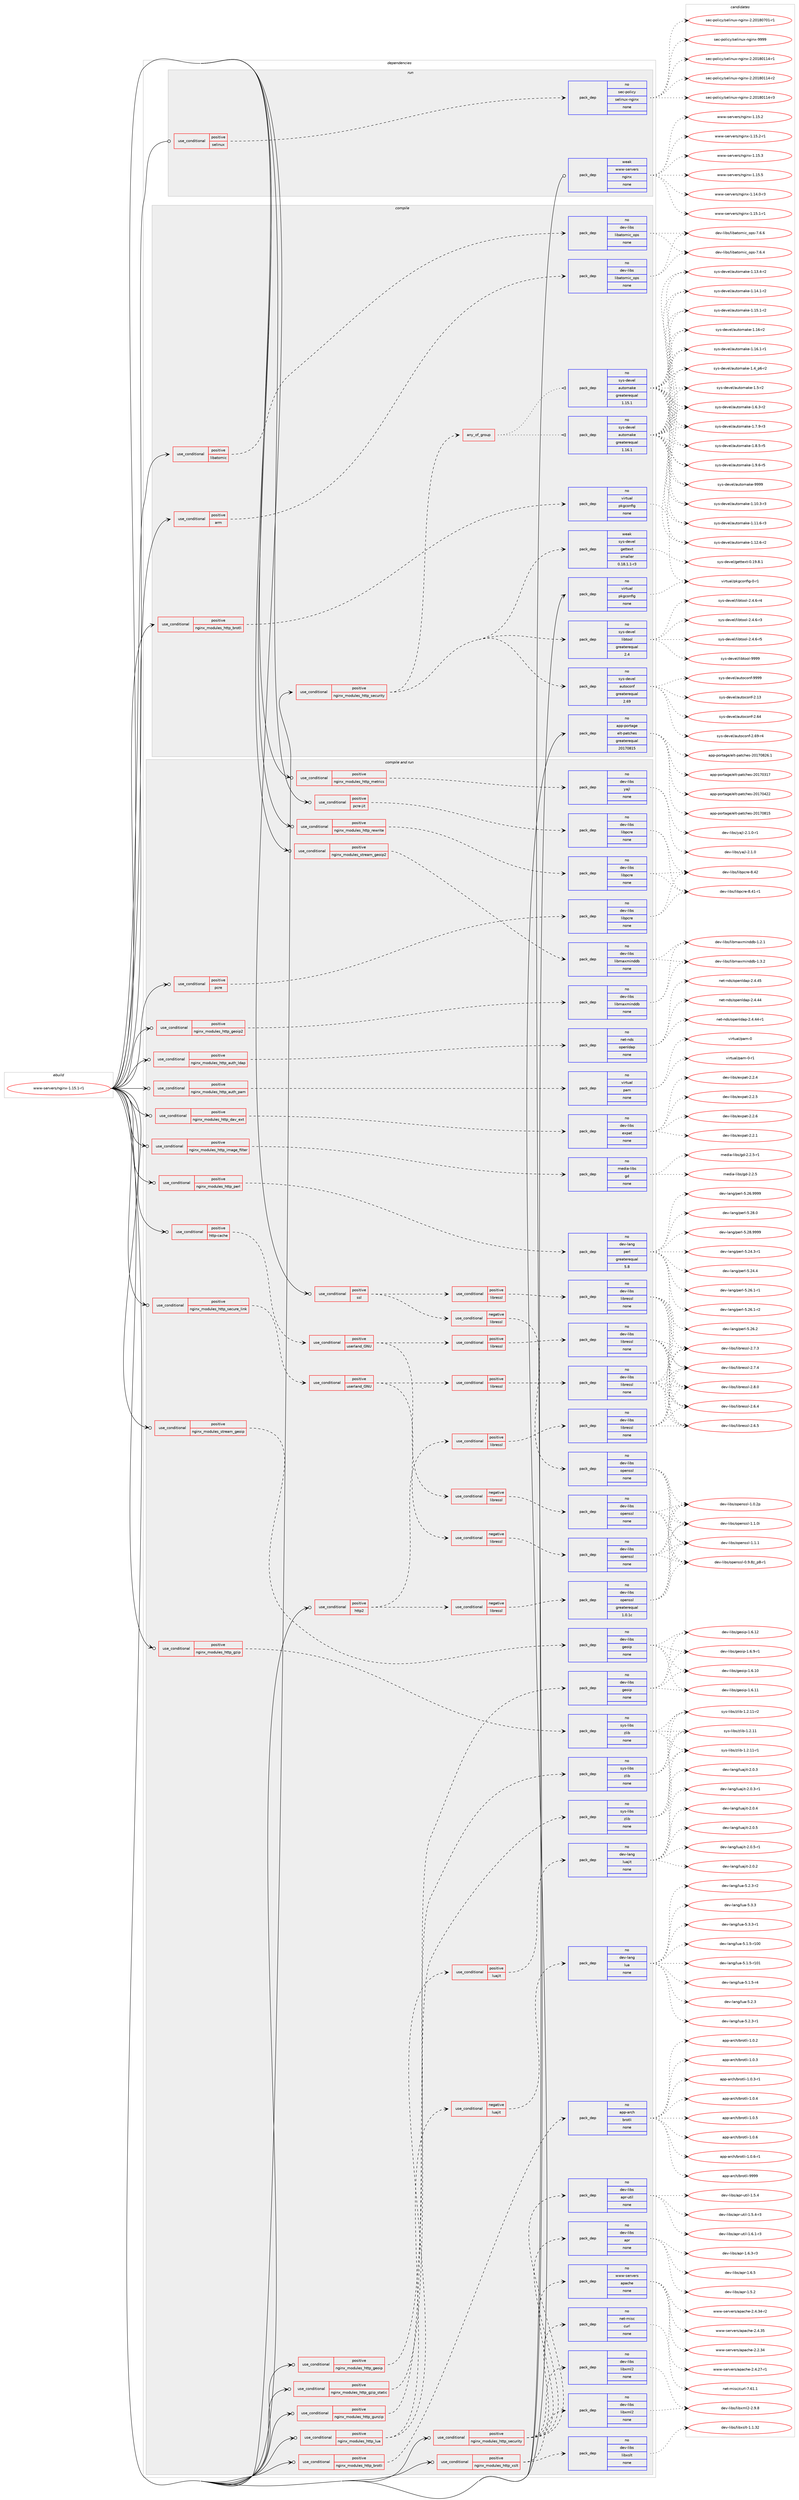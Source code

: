 digraph prolog {

# *************
# Graph options
# *************

newrank=true;
concentrate=true;
compound=true;
graph [rankdir=LR,fontname=Helvetica,fontsize=10,ranksep=1.5];#, ranksep=2.5, nodesep=0.2];
edge  [arrowhead=vee];
node  [fontname=Helvetica,fontsize=10];

# **********
# The ebuild
# **********

subgraph cluster_leftcol {
color=gray;
rank=same;
label=<<i>ebuild</i>>;
id [label="www-servers/nginx-1.15.1-r1", color=red, width=4, href="../www-servers/nginx-1.15.1-r1.svg"];
}

# ****************
# The dependencies
# ****************

subgraph cluster_midcol {
color=gray;
label=<<i>dependencies</i>>;
subgraph cluster_compile {
fillcolor="#eeeeee";
style=filled;
label=<<i>compile</i>>;
subgraph cond2619 {
dependency12297 [label=<<TABLE BORDER="0" CELLBORDER="1" CELLSPACING="0" CELLPADDING="4"><TR><TD ROWSPAN="3" CELLPADDING="10">use_conditional</TD></TR><TR><TD>positive</TD></TR><TR><TD>arm</TD></TR></TABLE>>, shape=none, color=red];
subgraph pack9421 {
dependency12298 [label=<<TABLE BORDER="0" CELLBORDER="1" CELLSPACING="0" CELLPADDING="4" WIDTH="220"><TR><TD ROWSPAN="6" CELLPADDING="30">pack_dep</TD></TR><TR><TD WIDTH="110">no</TD></TR><TR><TD>dev-libs</TD></TR><TR><TD>libatomic_ops</TD></TR><TR><TD>none</TD></TR><TR><TD></TD></TR></TABLE>>, shape=none, color=blue];
}
dependency12297:e -> dependency12298:w [weight=20,style="dashed",arrowhead="vee"];
}
id:e -> dependency12297:w [weight=20,style="solid",arrowhead="vee"];
subgraph cond2620 {
dependency12299 [label=<<TABLE BORDER="0" CELLBORDER="1" CELLSPACING="0" CELLPADDING="4"><TR><TD ROWSPAN="3" CELLPADDING="10">use_conditional</TD></TR><TR><TD>positive</TD></TR><TR><TD>libatomic</TD></TR></TABLE>>, shape=none, color=red];
subgraph pack9422 {
dependency12300 [label=<<TABLE BORDER="0" CELLBORDER="1" CELLSPACING="0" CELLPADDING="4" WIDTH="220"><TR><TD ROWSPAN="6" CELLPADDING="30">pack_dep</TD></TR><TR><TD WIDTH="110">no</TD></TR><TR><TD>dev-libs</TD></TR><TR><TD>libatomic_ops</TD></TR><TR><TD>none</TD></TR><TR><TD></TD></TR></TABLE>>, shape=none, color=blue];
}
dependency12299:e -> dependency12300:w [weight=20,style="dashed",arrowhead="vee"];
}
id:e -> dependency12299:w [weight=20,style="solid",arrowhead="vee"];
subgraph cond2621 {
dependency12301 [label=<<TABLE BORDER="0" CELLBORDER="1" CELLSPACING="0" CELLPADDING="4"><TR><TD ROWSPAN="3" CELLPADDING="10">use_conditional</TD></TR><TR><TD>positive</TD></TR><TR><TD>nginx_modules_http_brotli</TD></TR></TABLE>>, shape=none, color=red];
subgraph pack9423 {
dependency12302 [label=<<TABLE BORDER="0" CELLBORDER="1" CELLSPACING="0" CELLPADDING="4" WIDTH="220"><TR><TD ROWSPAN="6" CELLPADDING="30">pack_dep</TD></TR><TR><TD WIDTH="110">no</TD></TR><TR><TD>virtual</TD></TR><TR><TD>pkgconfig</TD></TR><TR><TD>none</TD></TR><TR><TD></TD></TR></TABLE>>, shape=none, color=blue];
}
dependency12301:e -> dependency12302:w [weight=20,style="dashed",arrowhead="vee"];
}
id:e -> dependency12301:w [weight=20,style="solid",arrowhead="vee"];
subgraph cond2622 {
dependency12303 [label=<<TABLE BORDER="0" CELLBORDER="1" CELLSPACING="0" CELLPADDING="4"><TR><TD ROWSPAN="3" CELLPADDING="10">use_conditional</TD></TR><TR><TD>positive</TD></TR><TR><TD>nginx_modules_http_security</TD></TR></TABLE>>, shape=none, color=red];
subgraph pack9424 {
dependency12304 [label=<<TABLE BORDER="0" CELLBORDER="1" CELLSPACING="0" CELLPADDING="4" WIDTH="220"><TR><TD ROWSPAN="6" CELLPADDING="30">pack_dep</TD></TR><TR><TD WIDTH="110">weak</TD></TR><TR><TD>sys-devel</TD></TR><TR><TD>gettext</TD></TR><TR><TD>smaller</TD></TR><TR><TD>0.18.1.1-r3</TD></TR></TABLE>>, shape=none, color=blue];
}
dependency12303:e -> dependency12304:w [weight=20,style="dashed",arrowhead="vee"];
subgraph any248 {
dependency12305 [label=<<TABLE BORDER="0" CELLBORDER="1" CELLSPACING="0" CELLPADDING="4"><TR><TD CELLPADDING="10">any_of_group</TD></TR></TABLE>>, shape=none, color=red];subgraph pack9425 {
dependency12306 [label=<<TABLE BORDER="0" CELLBORDER="1" CELLSPACING="0" CELLPADDING="4" WIDTH="220"><TR><TD ROWSPAN="6" CELLPADDING="30">pack_dep</TD></TR><TR><TD WIDTH="110">no</TD></TR><TR><TD>sys-devel</TD></TR><TR><TD>automake</TD></TR><TR><TD>greaterequal</TD></TR><TR><TD>1.16.1</TD></TR></TABLE>>, shape=none, color=blue];
}
dependency12305:e -> dependency12306:w [weight=20,style="dotted",arrowhead="oinv"];
subgraph pack9426 {
dependency12307 [label=<<TABLE BORDER="0" CELLBORDER="1" CELLSPACING="0" CELLPADDING="4" WIDTH="220"><TR><TD ROWSPAN="6" CELLPADDING="30">pack_dep</TD></TR><TR><TD WIDTH="110">no</TD></TR><TR><TD>sys-devel</TD></TR><TR><TD>automake</TD></TR><TR><TD>greaterequal</TD></TR><TR><TD>1.15.1</TD></TR></TABLE>>, shape=none, color=blue];
}
dependency12305:e -> dependency12307:w [weight=20,style="dotted",arrowhead="oinv"];
}
dependency12303:e -> dependency12305:w [weight=20,style="dashed",arrowhead="vee"];
subgraph pack9427 {
dependency12308 [label=<<TABLE BORDER="0" CELLBORDER="1" CELLSPACING="0" CELLPADDING="4" WIDTH="220"><TR><TD ROWSPAN="6" CELLPADDING="30">pack_dep</TD></TR><TR><TD WIDTH="110">no</TD></TR><TR><TD>sys-devel</TD></TR><TR><TD>autoconf</TD></TR><TR><TD>greaterequal</TD></TR><TR><TD>2.69</TD></TR></TABLE>>, shape=none, color=blue];
}
dependency12303:e -> dependency12308:w [weight=20,style="dashed",arrowhead="vee"];
subgraph pack9428 {
dependency12309 [label=<<TABLE BORDER="0" CELLBORDER="1" CELLSPACING="0" CELLPADDING="4" WIDTH="220"><TR><TD ROWSPAN="6" CELLPADDING="30">pack_dep</TD></TR><TR><TD WIDTH="110">no</TD></TR><TR><TD>sys-devel</TD></TR><TR><TD>libtool</TD></TR><TR><TD>greaterequal</TD></TR><TR><TD>2.4</TD></TR></TABLE>>, shape=none, color=blue];
}
dependency12303:e -> dependency12309:w [weight=20,style="dashed",arrowhead="vee"];
}
id:e -> dependency12303:w [weight=20,style="solid",arrowhead="vee"];
subgraph pack9429 {
dependency12310 [label=<<TABLE BORDER="0" CELLBORDER="1" CELLSPACING="0" CELLPADDING="4" WIDTH="220"><TR><TD ROWSPAN="6" CELLPADDING="30">pack_dep</TD></TR><TR><TD WIDTH="110">no</TD></TR><TR><TD>app-portage</TD></TR><TR><TD>elt-patches</TD></TR><TR><TD>greaterequal</TD></TR><TR><TD>20170815</TD></TR></TABLE>>, shape=none, color=blue];
}
id:e -> dependency12310:w [weight=20,style="solid",arrowhead="vee"];
subgraph pack9430 {
dependency12311 [label=<<TABLE BORDER="0" CELLBORDER="1" CELLSPACING="0" CELLPADDING="4" WIDTH="220"><TR><TD ROWSPAN="6" CELLPADDING="30">pack_dep</TD></TR><TR><TD WIDTH="110">no</TD></TR><TR><TD>virtual</TD></TR><TR><TD>pkgconfig</TD></TR><TR><TD>none</TD></TR><TR><TD></TD></TR></TABLE>>, shape=none, color=blue];
}
id:e -> dependency12311:w [weight=20,style="solid",arrowhead="vee"];
}
subgraph cluster_compileandrun {
fillcolor="#eeeeee";
style=filled;
label=<<i>compile and run</i>>;
subgraph cond2623 {
dependency12312 [label=<<TABLE BORDER="0" CELLBORDER="1" CELLSPACING="0" CELLPADDING="4"><TR><TD ROWSPAN="3" CELLPADDING="10">use_conditional</TD></TR><TR><TD>positive</TD></TR><TR><TD>http-cache</TD></TR></TABLE>>, shape=none, color=red];
subgraph cond2624 {
dependency12313 [label=<<TABLE BORDER="0" CELLBORDER="1" CELLSPACING="0" CELLPADDING="4"><TR><TD ROWSPAN="3" CELLPADDING="10">use_conditional</TD></TR><TR><TD>positive</TD></TR><TR><TD>userland_GNU</TD></TR></TABLE>>, shape=none, color=red];
subgraph cond2625 {
dependency12314 [label=<<TABLE BORDER="0" CELLBORDER="1" CELLSPACING="0" CELLPADDING="4"><TR><TD ROWSPAN="3" CELLPADDING="10">use_conditional</TD></TR><TR><TD>negative</TD></TR><TR><TD>libressl</TD></TR></TABLE>>, shape=none, color=red];
subgraph pack9431 {
dependency12315 [label=<<TABLE BORDER="0" CELLBORDER="1" CELLSPACING="0" CELLPADDING="4" WIDTH="220"><TR><TD ROWSPAN="6" CELLPADDING="30">pack_dep</TD></TR><TR><TD WIDTH="110">no</TD></TR><TR><TD>dev-libs</TD></TR><TR><TD>openssl</TD></TR><TR><TD>none</TD></TR><TR><TD></TD></TR></TABLE>>, shape=none, color=blue];
}
dependency12314:e -> dependency12315:w [weight=20,style="dashed",arrowhead="vee"];
}
dependency12313:e -> dependency12314:w [weight=20,style="dashed",arrowhead="vee"];
subgraph cond2626 {
dependency12316 [label=<<TABLE BORDER="0" CELLBORDER="1" CELLSPACING="0" CELLPADDING="4"><TR><TD ROWSPAN="3" CELLPADDING="10">use_conditional</TD></TR><TR><TD>positive</TD></TR><TR><TD>libressl</TD></TR></TABLE>>, shape=none, color=red];
subgraph pack9432 {
dependency12317 [label=<<TABLE BORDER="0" CELLBORDER="1" CELLSPACING="0" CELLPADDING="4" WIDTH="220"><TR><TD ROWSPAN="6" CELLPADDING="30">pack_dep</TD></TR><TR><TD WIDTH="110">no</TD></TR><TR><TD>dev-libs</TD></TR><TR><TD>libressl</TD></TR><TR><TD>none</TD></TR><TR><TD></TD></TR></TABLE>>, shape=none, color=blue];
}
dependency12316:e -> dependency12317:w [weight=20,style="dashed",arrowhead="vee"];
}
dependency12313:e -> dependency12316:w [weight=20,style="dashed",arrowhead="vee"];
}
dependency12312:e -> dependency12313:w [weight=20,style="dashed",arrowhead="vee"];
}
id:e -> dependency12312:w [weight=20,style="solid",arrowhead="odotvee"];
subgraph cond2627 {
dependency12318 [label=<<TABLE BORDER="0" CELLBORDER="1" CELLSPACING="0" CELLPADDING="4"><TR><TD ROWSPAN="3" CELLPADDING="10">use_conditional</TD></TR><TR><TD>positive</TD></TR><TR><TD>http2</TD></TR></TABLE>>, shape=none, color=red];
subgraph cond2628 {
dependency12319 [label=<<TABLE BORDER="0" CELLBORDER="1" CELLSPACING="0" CELLPADDING="4"><TR><TD ROWSPAN="3" CELLPADDING="10">use_conditional</TD></TR><TR><TD>negative</TD></TR><TR><TD>libressl</TD></TR></TABLE>>, shape=none, color=red];
subgraph pack9433 {
dependency12320 [label=<<TABLE BORDER="0" CELLBORDER="1" CELLSPACING="0" CELLPADDING="4" WIDTH="220"><TR><TD ROWSPAN="6" CELLPADDING="30">pack_dep</TD></TR><TR><TD WIDTH="110">no</TD></TR><TR><TD>dev-libs</TD></TR><TR><TD>openssl</TD></TR><TR><TD>greaterequal</TD></TR><TR><TD>1.0.1c</TD></TR></TABLE>>, shape=none, color=blue];
}
dependency12319:e -> dependency12320:w [weight=20,style="dashed",arrowhead="vee"];
}
dependency12318:e -> dependency12319:w [weight=20,style="dashed",arrowhead="vee"];
subgraph cond2629 {
dependency12321 [label=<<TABLE BORDER="0" CELLBORDER="1" CELLSPACING="0" CELLPADDING="4"><TR><TD ROWSPAN="3" CELLPADDING="10">use_conditional</TD></TR><TR><TD>positive</TD></TR><TR><TD>libressl</TD></TR></TABLE>>, shape=none, color=red];
subgraph pack9434 {
dependency12322 [label=<<TABLE BORDER="0" CELLBORDER="1" CELLSPACING="0" CELLPADDING="4" WIDTH="220"><TR><TD ROWSPAN="6" CELLPADDING="30">pack_dep</TD></TR><TR><TD WIDTH="110">no</TD></TR><TR><TD>dev-libs</TD></TR><TR><TD>libressl</TD></TR><TR><TD>none</TD></TR><TR><TD></TD></TR></TABLE>>, shape=none, color=blue];
}
dependency12321:e -> dependency12322:w [weight=20,style="dashed",arrowhead="vee"];
}
dependency12318:e -> dependency12321:w [weight=20,style="dashed",arrowhead="vee"];
}
id:e -> dependency12318:w [weight=20,style="solid",arrowhead="odotvee"];
subgraph cond2630 {
dependency12323 [label=<<TABLE BORDER="0" CELLBORDER="1" CELLSPACING="0" CELLPADDING="4"><TR><TD ROWSPAN="3" CELLPADDING="10">use_conditional</TD></TR><TR><TD>positive</TD></TR><TR><TD>nginx_modules_http_auth_ldap</TD></TR></TABLE>>, shape=none, color=red];
subgraph pack9435 {
dependency12324 [label=<<TABLE BORDER="0" CELLBORDER="1" CELLSPACING="0" CELLPADDING="4" WIDTH="220"><TR><TD ROWSPAN="6" CELLPADDING="30">pack_dep</TD></TR><TR><TD WIDTH="110">no</TD></TR><TR><TD>net-nds</TD></TR><TR><TD>openldap</TD></TR><TR><TD>none</TD></TR><TR><TD></TD></TR></TABLE>>, shape=none, color=blue];
}
dependency12323:e -> dependency12324:w [weight=20,style="dashed",arrowhead="vee"];
}
id:e -> dependency12323:w [weight=20,style="solid",arrowhead="odotvee"];
subgraph cond2631 {
dependency12325 [label=<<TABLE BORDER="0" CELLBORDER="1" CELLSPACING="0" CELLPADDING="4"><TR><TD ROWSPAN="3" CELLPADDING="10">use_conditional</TD></TR><TR><TD>positive</TD></TR><TR><TD>nginx_modules_http_auth_pam</TD></TR></TABLE>>, shape=none, color=red];
subgraph pack9436 {
dependency12326 [label=<<TABLE BORDER="0" CELLBORDER="1" CELLSPACING="0" CELLPADDING="4" WIDTH="220"><TR><TD ROWSPAN="6" CELLPADDING="30">pack_dep</TD></TR><TR><TD WIDTH="110">no</TD></TR><TR><TD>virtual</TD></TR><TR><TD>pam</TD></TR><TR><TD>none</TD></TR><TR><TD></TD></TR></TABLE>>, shape=none, color=blue];
}
dependency12325:e -> dependency12326:w [weight=20,style="dashed",arrowhead="vee"];
}
id:e -> dependency12325:w [weight=20,style="solid",arrowhead="odotvee"];
subgraph cond2632 {
dependency12327 [label=<<TABLE BORDER="0" CELLBORDER="1" CELLSPACING="0" CELLPADDING="4"><TR><TD ROWSPAN="3" CELLPADDING="10">use_conditional</TD></TR><TR><TD>positive</TD></TR><TR><TD>nginx_modules_http_brotli</TD></TR></TABLE>>, shape=none, color=red];
subgraph pack9437 {
dependency12328 [label=<<TABLE BORDER="0" CELLBORDER="1" CELLSPACING="0" CELLPADDING="4" WIDTH="220"><TR><TD ROWSPAN="6" CELLPADDING="30">pack_dep</TD></TR><TR><TD WIDTH="110">no</TD></TR><TR><TD>app-arch</TD></TR><TR><TD>brotli</TD></TR><TR><TD>none</TD></TR><TR><TD></TD></TR></TABLE>>, shape=none, color=blue];
}
dependency12327:e -> dependency12328:w [weight=20,style="dashed",arrowhead="vee"];
}
id:e -> dependency12327:w [weight=20,style="solid",arrowhead="odotvee"];
subgraph cond2633 {
dependency12329 [label=<<TABLE BORDER="0" CELLBORDER="1" CELLSPACING="0" CELLPADDING="4"><TR><TD ROWSPAN="3" CELLPADDING="10">use_conditional</TD></TR><TR><TD>positive</TD></TR><TR><TD>nginx_modules_http_dav_ext</TD></TR></TABLE>>, shape=none, color=red];
subgraph pack9438 {
dependency12330 [label=<<TABLE BORDER="0" CELLBORDER="1" CELLSPACING="0" CELLPADDING="4" WIDTH="220"><TR><TD ROWSPAN="6" CELLPADDING="30">pack_dep</TD></TR><TR><TD WIDTH="110">no</TD></TR><TR><TD>dev-libs</TD></TR><TR><TD>expat</TD></TR><TR><TD>none</TD></TR><TR><TD></TD></TR></TABLE>>, shape=none, color=blue];
}
dependency12329:e -> dependency12330:w [weight=20,style="dashed",arrowhead="vee"];
}
id:e -> dependency12329:w [weight=20,style="solid",arrowhead="odotvee"];
subgraph cond2634 {
dependency12331 [label=<<TABLE BORDER="0" CELLBORDER="1" CELLSPACING="0" CELLPADDING="4"><TR><TD ROWSPAN="3" CELLPADDING="10">use_conditional</TD></TR><TR><TD>positive</TD></TR><TR><TD>nginx_modules_http_geoip</TD></TR></TABLE>>, shape=none, color=red];
subgraph pack9439 {
dependency12332 [label=<<TABLE BORDER="0" CELLBORDER="1" CELLSPACING="0" CELLPADDING="4" WIDTH="220"><TR><TD ROWSPAN="6" CELLPADDING="30">pack_dep</TD></TR><TR><TD WIDTH="110">no</TD></TR><TR><TD>dev-libs</TD></TR><TR><TD>geoip</TD></TR><TR><TD>none</TD></TR><TR><TD></TD></TR></TABLE>>, shape=none, color=blue];
}
dependency12331:e -> dependency12332:w [weight=20,style="dashed",arrowhead="vee"];
}
id:e -> dependency12331:w [weight=20,style="solid",arrowhead="odotvee"];
subgraph cond2635 {
dependency12333 [label=<<TABLE BORDER="0" CELLBORDER="1" CELLSPACING="0" CELLPADDING="4"><TR><TD ROWSPAN="3" CELLPADDING="10">use_conditional</TD></TR><TR><TD>positive</TD></TR><TR><TD>nginx_modules_http_geoip2</TD></TR></TABLE>>, shape=none, color=red];
subgraph pack9440 {
dependency12334 [label=<<TABLE BORDER="0" CELLBORDER="1" CELLSPACING="0" CELLPADDING="4" WIDTH="220"><TR><TD ROWSPAN="6" CELLPADDING="30">pack_dep</TD></TR><TR><TD WIDTH="110">no</TD></TR><TR><TD>dev-libs</TD></TR><TR><TD>libmaxminddb</TD></TR><TR><TD>none</TD></TR><TR><TD></TD></TR></TABLE>>, shape=none, color=blue];
}
dependency12333:e -> dependency12334:w [weight=20,style="dashed",arrowhead="vee"];
}
id:e -> dependency12333:w [weight=20,style="solid",arrowhead="odotvee"];
subgraph cond2636 {
dependency12335 [label=<<TABLE BORDER="0" CELLBORDER="1" CELLSPACING="0" CELLPADDING="4"><TR><TD ROWSPAN="3" CELLPADDING="10">use_conditional</TD></TR><TR><TD>positive</TD></TR><TR><TD>nginx_modules_http_gunzip</TD></TR></TABLE>>, shape=none, color=red];
subgraph pack9441 {
dependency12336 [label=<<TABLE BORDER="0" CELLBORDER="1" CELLSPACING="0" CELLPADDING="4" WIDTH="220"><TR><TD ROWSPAN="6" CELLPADDING="30">pack_dep</TD></TR><TR><TD WIDTH="110">no</TD></TR><TR><TD>sys-libs</TD></TR><TR><TD>zlib</TD></TR><TR><TD>none</TD></TR><TR><TD></TD></TR></TABLE>>, shape=none, color=blue];
}
dependency12335:e -> dependency12336:w [weight=20,style="dashed",arrowhead="vee"];
}
id:e -> dependency12335:w [weight=20,style="solid",arrowhead="odotvee"];
subgraph cond2637 {
dependency12337 [label=<<TABLE BORDER="0" CELLBORDER="1" CELLSPACING="0" CELLPADDING="4"><TR><TD ROWSPAN="3" CELLPADDING="10">use_conditional</TD></TR><TR><TD>positive</TD></TR><TR><TD>nginx_modules_http_gzip</TD></TR></TABLE>>, shape=none, color=red];
subgraph pack9442 {
dependency12338 [label=<<TABLE BORDER="0" CELLBORDER="1" CELLSPACING="0" CELLPADDING="4" WIDTH="220"><TR><TD ROWSPAN="6" CELLPADDING="30">pack_dep</TD></TR><TR><TD WIDTH="110">no</TD></TR><TR><TD>sys-libs</TD></TR><TR><TD>zlib</TD></TR><TR><TD>none</TD></TR><TR><TD></TD></TR></TABLE>>, shape=none, color=blue];
}
dependency12337:e -> dependency12338:w [weight=20,style="dashed",arrowhead="vee"];
}
id:e -> dependency12337:w [weight=20,style="solid",arrowhead="odotvee"];
subgraph cond2638 {
dependency12339 [label=<<TABLE BORDER="0" CELLBORDER="1" CELLSPACING="0" CELLPADDING="4"><TR><TD ROWSPAN="3" CELLPADDING="10">use_conditional</TD></TR><TR><TD>positive</TD></TR><TR><TD>nginx_modules_http_gzip_static</TD></TR></TABLE>>, shape=none, color=red];
subgraph pack9443 {
dependency12340 [label=<<TABLE BORDER="0" CELLBORDER="1" CELLSPACING="0" CELLPADDING="4" WIDTH="220"><TR><TD ROWSPAN="6" CELLPADDING="30">pack_dep</TD></TR><TR><TD WIDTH="110">no</TD></TR><TR><TD>sys-libs</TD></TR><TR><TD>zlib</TD></TR><TR><TD>none</TD></TR><TR><TD></TD></TR></TABLE>>, shape=none, color=blue];
}
dependency12339:e -> dependency12340:w [weight=20,style="dashed",arrowhead="vee"];
}
id:e -> dependency12339:w [weight=20,style="solid",arrowhead="odotvee"];
subgraph cond2639 {
dependency12341 [label=<<TABLE BORDER="0" CELLBORDER="1" CELLSPACING="0" CELLPADDING="4"><TR><TD ROWSPAN="3" CELLPADDING="10">use_conditional</TD></TR><TR><TD>positive</TD></TR><TR><TD>nginx_modules_http_image_filter</TD></TR></TABLE>>, shape=none, color=red];
subgraph pack9444 {
dependency12342 [label=<<TABLE BORDER="0" CELLBORDER="1" CELLSPACING="0" CELLPADDING="4" WIDTH="220"><TR><TD ROWSPAN="6" CELLPADDING="30">pack_dep</TD></TR><TR><TD WIDTH="110">no</TD></TR><TR><TD>media-libs</TD></TR><TR><TD>gd</TD></TR><TR><TD>none</TD></TR><TR><TD></TD></TR></TABLE>>, shape=none, color=blue];
}
dependency12341:e -> dependency12342:w [weight=20,style="dashed",arrowhead="vee"];
}
id:e -> dependency12341:w [weight=20,style="solid",arrowhead="odotvee"];
subgraph cond2640 {
dependency12343 [label=<<TABLE BORDER="0" CELLBORDER="1" CELLSPACING="0" CELLPADDING="4"><TR><TD ROWSPAN="3" CELLPADDING="10">use_conditional</TD></TR><TR><TD>positive</TD></TR><TR><TD>nginx_modules_http_lua</TD></TR></TABLE>>, shape=none, color=red];
subgraph cond2641 {
dependency12344 [label=<<TABLE BORDER="0" CELLBORDER="1" CELLSPACING="0" CELLPADDING="4"><TR><TD ROWSPAN="3" CELLPADDING="10">use_conditional</TD></TR><TR><TD>negative</TD></TR><TR><TD>luajit</TD></TR></TABLE>>, shape=none, color=red];
subgraph pack9445 {
dependency12345 [label=<<TABLE BORDER="0" CELLBORDER="1" CELLSPACING="0" CELLPADDING="4" WIDTH="220"><TR><TD ROWSPAN="6" CELLPADDING="30">pack_dep</TD></TR><TR><TD WIDTH="110">no</TD></TR><TR><TD>dev-lang</TD></TR><TR><TD>lua</TD></TR><TR><TD>none</TD></TR><TR><TD></TD></TR></TABLE>>, shape=none, color=blue];
}
dependency12344:e -> dependency12345:w [weight=20,style="dashed",arrowhead="vee"];
}
dependency12343:e -> dependency12344:w [weight=20,style="dashed",arrowhead="vee"];
subgraph cond2642 {
dependency12346 [label=<<TABLE BORDER="0" CELLBORDER="1" CELLSPACING="0" CELLPADDING="4"><TR><TD ROWSPAN="3" CELLPADDING="10">use_conditional</TD></TR><TR><TD>positive</TD></TR><TR><TD>luajit</TD></TR></TABLE>>, shape=none, color=red];
subgraph pack9446 {
dependency12347 [label=<<TABLE BORDER="0" CELLBORDER="1" CELLSPACING="0" CELLPADDING="4" WIDTH="220"><TR><TD ROWSPAN="6" CELLPADDING="30">pack_dep</TD></TR><TR><TD WIDTH="110">no</TD></TR><TR><TD>dev-lang</TD></TR><TR><TD>luajit</TD></TR><TR><TD>none</TD></TR><TR><TD></TD></TR></TABLE>>, shape=none, color=blue];
}
dependency12346:e -> dependency12347:w [weight=20,style="dashed",arrowhead="vee"];
}
dependency12343:e -> dependency12346:w [weight=20,style="dashed",arrowhead="vee"];
}
id:e -> dependency12343:w [weight=20,style="solid",arrowhead="odotvee"];
subgraph cond2643 {
dependency12348 [label=<<TABLE BORDER="0" CELLBORDER="1" CELLSPACING="0" CELLPADDING="4"><TR><TD ROWSPAN="3" CELLPADDING="10">use_conditional</TD></TR><TR><TD>positive</TD></TR><TR><TD>nginx_modules_http_metrics</TD></TR></TABLE>>, shape=none, color=red];
subgraph pack9447 {
dependency12349 [label=<<TABLE BORDER="0" CELLBORDER="1" CELLSPACING="0" CELLPADDING="4" WIDTH="220"><TR><TD ROWSPAN="6" CELLPADDING="30">pack_dep</TD></TR><TR><TD WIDTH="110">no</TD></TR><TR><TD>dev-libs</TD></TR><TR><TD>yajl</TD></TR><TR><TD>none</TD></TR><TR><TD></TD></TR></TABLE>>, shape=none, color=blue];
}
dependency12348:e -> dependency12349:w [weight=20,style="dashed",arrowhead="vee"];
}
id:e -> dependency12348:w [weight=20,style="solid",arrowhead="odotvee"];
subgraph cond2644 {
dependency12350 [label=<<TABLE BORDER="0" CELLBORDER="1" CELLSPACING="0" CELLPADDING="4"><TR><TD ROWSPAN="3" CELLPADDING="10">use_conditional</TD></TR><TR><TD>positive</TD></TR><TR><TD>nginx_modules_http_perl</TD></TR></TABLE>>, shape=none, color=red];
subgraph pack9448 {
dependency12351 [label=<<TABLE BORDER="0" CELLBORDER="1" CELLSPACING="0" CELLPADDING="4" WIDTH="220"><TR><TD ROWSPAN="6" CELLPADDING="30">pack_dep</TD></TR><TR><TD WIDTH="110">no</TD></TR><TR><TD>dev-lang</TD></TR><TR><TD>perl</TD></TR><TR><TD>greaterequal</TD></TR><TR><TD>5.8</TD></TR></TABLE>>, shape=none, color=blue];
}
dependency12350:e -> dependency12351:w [weight=20,style="dashed",arrowhead="vee"];
}
id:e -> dependency12350:w [weight=20,style="solid",arrowhead="odotvee"];
subgraph cond2645 {
dependency12352 [label=<<TABLE BORDER="0" CELLBORDER="1" CELLSPACING="0" CELLPADDING="4"><TR><TD ROWSPAN="3" CELLPADDING="10">use_conditional</TD></TR><TR><TD>positive</TD></TR><TR><TD>nginx_modules_http_rewrite</TD></TR></TABLE>>, shape=none, color=red];
subgraph pack9449 {
dependency12353 [label=<<TABLE BORDER="0" CELLBORDER="1" CELLSPACING="0" CELLPADDING="4" WIDTH="220"><TR><TD ROWSPAN="6" CELLPADDING="30">pack_dep</TD></TR><TR><TD WIDTH="110">no</TD></TR><TR><TD>dev-libs</TD></TR><TR><TD>libpcre</TD></TR><TR><TD>none</TD></TR><TR><TD></TD></TR></TABLE>>, shape=none, color=blue];
}
dependency12352:e -> dependency12353:w [weight=20,style="dashed",arrowhead="vee"];
}
id:e -> dependency12352:w [weight=20,style="solid",arrowhead="odotvee"];
subgraph cond2646 {
dependency12354 [label=<<TABLE BORDER="0" CELLBORDER="1" CELLSPACING="0" CELLPADDING="4"><TR><TD ROWSPAN="3" CELLPADDING="10">use_conditional</TD></TR><TR><TD>positive</TD></TR><TR><TD>nginx_modules_http_secure_link</TD></TR></TABLE>>, shape=none, color=red];
subgraph cond2647 {
dependency12355 [label=<<TABLE BORDER="0" CELLBORDER="1" CELLSPACING="0" CELLPADDING="4"><TR><TD ROWSPAN="3" CELLPADDING="10">use_conditional</TD></TR><TR><TD>positive</TD></TR><TR><TD>userland_GNU</TD></TR></TABLE>>, shape=none, color=red];
subgraph cond2648 {
dependency12356 [label=<<TABLE BORDER="0" CELLBORDER="1" CELLSPACING="0" CELLPADDING="4"><TR><TD ROWSPAN="3" CELLPADDING="10">use_conditional</TD></TR><TR><TD>negative</TD></TR><TR><TD>libressl</TD></TR></TABLE>>, shape=none, color=red];
subgraph pack9450 {
dependency12357 [label=<<TABLE BORDER="0" CELLBORDER="1" CELLSPACING="0" CELLPADDING="4" WIDTH="220"><TR><TD ROWSPAN="6" CELLPADDING="30">pack_dep</TD></TR><TR><TD WIDTH="110">no</TD></TR><TR><TD>dev-libs</TD></TR><TR><TD>openssl</TD></TR><TR><TD>none</TD></TR><TR><TD></TD></TR></TABLE>>, shape=none, color=blue];
}
dependency12356:e -> dependency12357:w [weight=20,style="dashed",arrowhead="vee"];
}
dependency12355:e -> dependency12356:w [weight=20,style="dashed",arrowhead="vee"];
subgraph cond2649 {
dependency12358 [label=<<TABLE BORDER="0" CELLBORDER="1" CELLSPACING="0" CELLPADDING="4"><TR><TD ROWSPAN="3" CELLPADDING="10">use_conditional</TD></TR><TR><TD>positive</TD></TR><TR><TD>libressl</TD></TR></TABLE>>, shape=none, color=red];
subgraph pack9451 {
dependency12359 [label=<<TABLE BORDER="0" CELLBORDER="1" CELLSPACING="0" CELLPADDING="4" WIDTH="220"><TR><TD ROWSPAN="6" CELLPADDING="30">pack_dep</TD></TR><TR><TD WIDTH="110">no</TD></TR><TR><TD>dev-libs</TD></TR><TR><TD>libressl</TD></TR><TR><TD>none</TD></TR><TR><TD></TD></TR></TABLE>>, shape=none, color=blue];
}
dependency12358:e -> dependency12359:w [weight=20,style="dashed",arrowhead="vee"];
}
dependency12355:e -> dependency12358:w [weight=20,style="dashed",arrowhead="vee"];
}
dependency12354:e -> dependency12355:w [weight=20,style="dashed",arrowhead="vee"];
}
id:e -> dependency12354:w [weight=20,style="solid",arrowhead="odotvee"];
subgraph cond2650 {
dependency12360 [label=<<TABLE BORDER="0" CELLBORDER="1" CELLSPACING="0" CELLPADDING="4"><TR><TD ROWSPAN="3" CELLPADDING="10">use_conditional</TD></TR><TR><TD>positive</TD></TR><TR><TD>nginx_modules_http_security</TD></TR></TABLE>>, shape=none, color=red];
subgraph pack9452 {
dependency12361 [label=<<TABLE BORDER="0" CELLBORDER="1" CELLSPACING="0" CELLPADDING="4" WIDTH="220"><TR><TD ROWSPAN="6" CELLPADDING="30">pack_dep</TD></TR><TR><TD WIDTH="110">no</TD></TR><TR><TD>dev-libs</TD></TR><TR><TD>apr</TD></TR><TR><TD>none</TD></TR><TR><TD></TD></TR></TABLE>>, shape=none, color=blue];
}
dependency12360:e -> dependency12361:w [weight=20,style="dashed",arrowhead="vee"];
subgraph pack9453 {
dependency12362 [label=<<TABLE BORDER="0" CELLBORDER="1" CELLSPACING="0" CELLPADDING="4" WIDTH="220"><TR><TD ROWSPAN="6" CELLPADDING="30">pack_dep</TD></TR><TR><TD WIDTH="110">no</TD></TR><TR><TD>dev-libs</TD></TR><TR><TD>apr-util</TD></TR><TR><TD>none</TD></TR><TR><TD></TD></TR></TABLE>>, shape=none, color=blue];
}
dependency12360:e -> dependency12362:w [weight=20,style="dashed",arrowhead="vee"];
subgraph pack9454 {
dependency12363 [label=<<TABLE BORDER="0" CELLBORDER="1" CELLSPACING="0" CELLPADDING="4" WIDTH="220"><TR><TD ROWSPAN="6" CELLPADDING="30">pack_dep</TD></TR><TR><TD WIDTH="110">no</TD></TR><TR><TD>dev-libs</TD></TR><TR><TD>libxml2</TD></TR><TR><TD>none</TD></TR><TR><TD></TD></TR></TABLE>>, shape=none, color=blue];
}
dependency12360:e -> dependency12363:w [weight=20,style="dashed",arrowhead="vee"];
subgraph pack9455 {
dependency12364 [label=<<TABLE BORDER="0" CELLBORDER="1" CELLSPACING="0" CELLPADDING="4" WIDTH="220"><TR><TD ROWSPAN="6" CELLPADDING="30">pack_dep</TD></TR><TR><TD WIDTH="110">no</TD></TR><TR><TD>net-misc</TD></TR><TR><TD>curl</TD></TR><TR><TD>none</TD></TR><TR><TD></TD></TR></TABLE>>, shape=none, color=blue];
}
dependency12360:e -> dependency12364:w [weight=20,style="dashed",arrowhead="vee"];
subgraph pack9456 {
dependency12365 [label=<<TABLE BORDER="0" CELLBORDER="1" CELLSPACING="0" CELLPADDING="4" WIDTH="220"><TR><TD ROWSPAN="6" CELLPADDING="30">pack_dep</TD></TR><TR><TD WIDTH="110">no</TD></TR><TR><TD>www-servers</TD></TR><TR><TD>apache</TD></TR><TR><TD>none</TD></TR><TR><TD></TD></TR></TABLE>>, shape=none, color=blue];
}
dependency12360:e -> dependency12365:w [weight=20,style="dashed",arrowhead="vee"];
}
id:e -> dependency12360:w [weight=20,style="solid",arrowhead="odotvee"];
subgraph cond2651 {
dependency12366 [label=<<TABLE BORDER="0" CELLBORDER="1" CELLSPACING="0" CELLPADDING="4"><TR><TD ROWSPAN="3" CELLPADDING="10">use_conditional</TD></TR><TR><TD>positive</TD></TR><TR><TD>nginx_modules_http_xslt</TD></TR></TABLE>>, shape=none, color=red];
subgraph pack9457 {
dependency12367 [label=<<TABLE BORDER="0" CELLBORDER="1" CELLSPACING="0" CELLPADDING="4" WIDTH="220"><TR><TD ROWSPAN="6" CELLPADDING="30">pack_dep</TD></TR><TR><TD WIDTH="110">no</TD></TR><TR><TD>dev-libs</TD></TR><TR><TD>libxml2</TD></TR><TR><TD>none</TD></TR><TR><TD></TD></TR></TABLE>>, shape=none, color=blue];
}
dependency12366:e -> dependency12367:w [weight=20,style="dashed",arrowhead="vee"];
subgraph pack9458 {
dependency12368 [label=<<TABLE BORDER="0" CELLBORDER="1" CELLSPACING="0" CELLPADDING="4" WIDTH="220"><TR><TD ROWSPAN="6" CELLPADDING="30">pack_dep</TD></TR><TR><TD WIDTH="110">no</TD></TR><TR><TD>dev-libs</TD></TR><TR><TD>libxslt</TD></TR><TR><TD>none</TD></TR><TR><TD></TD></TR></TABLE>>, shape=none, color=blue];
}
dependency12366:e -> dependency12368:w [weight=20,style="dashed",arrowhead="vee"];
}
id:e -> dependency12366:w [weight=20,style="solid",arrowhead="odotvee"];
subgraph cond2652 {
dependency12369 [label=<<TABLE BORDER="0" CELLBORDER="1" CELLSPACING="0" CELLPADDING="4"><TR><TD ROWSPAN="3" CELLPADDING="10">use_conditional</TD></TR><TR><TD>positive</TD></TR><TR><TD>nginx_modules_stream_geoip</TD></TR></TABLE>>, shape=none, color=red];
subgraph pack9459 {
dependency12370 [label=<<TABLE BORDER="0" CELLBORDER="1" CELLSPACING="0" CELLPADDING="4" WIDTH="220"><TR><TD ROWSPAN="6" CELLPADDING="30">pack_dep</TD></TR><TR><TD WIDTH="110">no</TD></TR><TR><TD>dev-libs</TD></TR><TR><TD>geoip</TD></TR><TR><TD>none</TD></TR><TR><TD></TD></TR></TABLE>>, shape=none, color=blue];
}
dependency12369:e -> dependency12370:w [weight=20,style="dashed",arrowhead="vee"];
}
id:e -> dependency12369:w [weight=20,style="solid",arrowhead="odotvee"];
subgraph cond2653 {
dependency12371 [label=<<TABLE BORDER="0" CELLBORDER="1" CELLSPACING="0" CELLPADDING="4"><TR><TD ROWSPAN="3" CELLPADDING="10">use_conditional</TD></TR><TR><TD>positive</TD></TR><TR><TD>nginx_modules_stream_geoip2</TD></TR></TABLE>>, shape=none, color=red];
subgraph pack9460 {
dependency12372 [label=<<TABLE BORDER="0" CELLBORDER="1" CELLSPACING="0" CELLPADDING="4" WIDTH="220"><TR><TD ROWSPAN="6" CELLPADDING="30">pack_dep</TD></TR><TR><TD WIDTH="110">no</TD></TR><TR><TD>dev-libs</TD></TR><TR><TD>libmaxminddb</TD></TR><TR><TD>none</TD></TR><TR><TD></TD></TR></TABLE>>, shape=none, color=blue];
}
dependency12371:e -> dependency12372:w [weight=20,style="dashed",arrowhead="vee"];
}
id:e -> dependency12371:w [weight=20,style="solid",arrowhead="odotvee"];
subgraph cond2654 {
dependency12373 [label=<<TABLE BORDER="0" CELLBORDER="1" CELLSPACING="0" CELLPADDING="4"><TR><TD ROWSPAN="3" CELLPADDING="10">use_conditional</TD></TR><TR><TD>positive</TD></TR><TR><TD>pcre</TD></TR></TABLE>>, shape=none, color=red];
subgraph pack9461 {
dependency12374 [label=<<TABLE BORDER="0" CELLBORDER="1" CELLSPACING="0" CELLPADDING="4" WIDTH="220"><TR><TD ROWSPAN="6" CELLPADDING="30">pack_dep</TD></TR><TR><TD WIDTH="110">no</TD></TR><TR><TD>dev-libs</TD></TR><TR><TD>libpcre</TD></TR><TR><TD>none</TD></TR><TR><TD></TD></TR></TABLE>>, shape=none, color=blue];
}
dependency12373:e -> dependency12374:w [weight=20,style="dashed",arrowhead="vee"];
}
id:e -> dependency12373:w [weight=20,style="solid",arrowhead="odotvee"];
subgraph cond2655 {
dependency12375 [label=<<TABLE BORDER="0" CELLBORDER="1" CELLSPACING="0" CELLPADDING="4"><TR><TD ROWSPAN="3" CELLPADDING="10">use_conditional</TD></TR><TR><TD>positive</TD></TR><TR><TD>pcre-jit</TD></TR></TABLE>>, shape=none, color=red];
subgraph pack9462 {
dependency12376 [label=<<TABLE BORDER="0" CELLBORDER="1" CELLSPACING="0" CELLPADDING="4" WIDTH="220"><TR><TD ROWSPAN="6" CELLPADDING="30">pack_dep</TD></TR><TR><TD WIDTH="110">no</TD></TR><TR><TD>dev-libs</TD></TR><TR><TD>libpcre</TD></TR><TR><TD>none</TD></TR><TR><TD></TD></TR></TABLE>>, shape=none, color=blue];
}
dependency12375:e -> dependency12376:w [weight=20,style="dashed",arrowhead="vee"];
}
id:e -> dependency12375:w [weight=20,style="solid",arrowhead="odotvee"];
subgraph cond2656 {
dependency12377 [label=<<TABLE BORDER="0" CELLBORDER="1" CELLSPACING="0" CELLPADDING="4"><TR><TD ROWSPAN="3" CELLPADDING="10">use_conditional</TD></TR><TR><TD>positive</TD></TR><TR><TD>ssl</TD></TR></TABLE>>, shape=none, color=red];
subgraph cond2657 {
dependency12378 [label=<<TABLE BORDER="0" CELLBORDER="1" CELLSPACING="0" CELLPADDING="4"><TR><TD ROWSPAN="3" CELLPADDING="10">use_conditional</TD></TR><TR><TD>negative</TD></TR><TR><TD>libressl</TD></TR></TABLE>>, shape=none, color=red];
subgraph pack9463 {
dependency12379 [label=<<TABLE BORDER="0" CELLBORDER="1" CELLSPACING="0" CELLPADDING="4" WIDTH="220"><TR><TD ROWSPAN="6" CELLPADDING="30">pack_dep</TD></TR><TR><TD WIDTH="110">no</TD></TR><TR><TD>dev-libs</TD></TR><TR><TD>openssl</TD></TR><TR><TD>none</TD></TR><TR><TD></TD></TR></TABLE>>, shape=none, color=blue];
}
dependency12378:e -> dependency12379:w [weight=20,style="dashed",arrowhead="vee"];
}
dependency12377:e -> dependency12378:w [weight=20,style="dashed",arrowhead="vee"];
subgraph cond2658 {
dependency12380 [label=<<TABLE BORDER="0" CELLBORDER="1" CELLSPACING="0" CELLPADDING="4"><TR><TD ROWSPAN="3" CELLPADDING="10">use_conditional</TD></TR><TR><TD>positive</TD></TR><TR><TD>libressl</TD></TR></TABLE>>, shape=none, color=red];
subgraph pack9464 {
dependency12381 [label=<<TABLE BORDER="0" CELLBORDER="1" CELLSPACING="0" CELLPADDING="4" WIDTH="220"><TR><TD ROWSPAN="6" CELLPADDING="30">pack_dep</TD></TR><TR><TD WIDTH="110">no</TD></TR><TR><TD>dev-libs</TD></TR><TR><TD>libressl</TD></TR><TR><TD>none</TD></TR><TR><TD></TD></TR></TABLE>>, shape=none, color=blue];
}
dependency12380:e -> dependency12381:w [weight=20,style="dashed",arrowhead="vee"];
}
dependency12377:e -> dependency12380:w [weight=20,style="dashed",arrowhead="vee"];
}
id:e -> dependency12377:w [weight=20,style="solid",arrowhead="odotvee"];
}
subgraph cluster_run {
fillcolor="#eeeeee";
style=filled;
label=<<i>run</i>>;
subgraph cond2659 {
dependency12382 [label=<<TABLE BORDER="0" CELLBORDER="1" CELLSPACING="0" CELLPADDING="4"><TR><TD ROWSPAN="3" CELLPADDING="10">use_conditional</TD></TR><TR><TD>positive</TD></TR><TR><TD>selinux</TD></TR></TABLE>>, shape=none, color=red];
subgraph pack9465 {
dependency12383 [label=<<TABLE BORDER="0" CELLBORDER="1" CELLSPACING="0" CELLPADDING="4" WIDTH="220"><TR><TD ROWSPAN="6" CELLPADDING="30">pack_dep</TD></TR><TR><TD WIDTH="110">no</TD></TR><TR><TD>sec-policy</TD></TR><TR><TD>selinux-nginx</TD></TR><TR><TD>none</TD></TR><TR><TD></TD></TR></TABLE>>, shape=none, color=blue];
}
dependency12382:e -> dependency12383:w [weight=20,style="dashed",arrowhead="vee"];
}
id:e -> dependency12382:w [weight=20,style="solid",arrowhead="odot"];
subgraph pack9466 {
dependency12384 [label=<<TABLE BORDER="0" CELLBORDER="1" CELLSPACING="0" CELLPADDING="4" WIDTH="220"><TR><TD ROWSPAN="6" CELLPADDING="30">pack_dep</TD></TR><TR><TD WIDTH="110">weak</TD></TR><TR><TD>www-servers</TD></TR><TR><TD>nginx</TD></TR><TR><TD>none</TD></TR><TR><TD></TD></TR></TABLE>>, shape=none, color=blue];
}
id:e -> dependency12384:w [weight=20,style="solid",arrowhead="odot"];
}
}

# **************
# The candidates
# **************

subgraph cluster_choices {
rank=same;
color=gray;
label=<<i>candidates</i>>;

subgraph choice9421 {
color=black;
nodesep=1;
choice10010111845108105981154710810598971161111091059995111112115455546544652 [label="dev-libs/libatomic_ops-7.6.4", color=red, width=4,href="../dev-libs/libatomic_ops-7.6.4.svg"];
choice10010111845108105981154710810598971161111091059995111112115455546544654 [label="dev-libs/libatomic_ops-7.6.6", color=red, width=4,href="../dev-libs/libatomic_ops-7.6.6.svg"];
dependency12298:e -> choice10010111845108105981154710810598971161111091059995111112115455546544652:w [style=dotted,weight="100"];
dependency12298:e -> choice10010111845108105981154710810598971161111091059995111112115455546544654:w [style=dotted,weight="100"];
}
subgraph choice9422 {
color=black;
nodesep=1;
choice10010111845108105981154710810598971161111091059995111112115455546544652 [label="dev-libs/libatomic_ops-7.6.4", color=red, width=4,href="../dev-libs/libatomic_ops-7.6.4.svg"];
choice10010111845108105981154710810598971161111091059995111112115455546544654 [label="dev-libs/libatomic_ops-7.6.6", color=red, width=4,href="../dev-libs/libatomic_ops-7.6.6.svg"];
dependency12300:e -> choice10010111845108105981154710810598971161111091059995111112115455546544652:w [style=dotted,weight="100"];
dependency12300:e -> choice10010111845108105981154710810598971161111091059995111112115455546544654:w [style=dotted,weight="100"];
}
subgraph choice9423 {
color=black;
nodesep=1;
choice11810511411611797108471121071039911111010210510345484511449 [label="virtual/pkgconfig-0-r1", color=red, width=4,href="../virtual/pkgconfig-0-r1.svg"];
dependency12302:e -> choice11810511411611797108471121071039911111010210510345484511449:w [style=dotted,weight="100"];
}
subgraph choice9424 {
color=black;
nodesep=1;
choice1151211154510010111810110847103101116116101120116454846495746564649 [label="sys-devel/gettext-0.19.8.1", color=red, width=4,href="../sys-devel/gettext-0.19.8.1.svg"];
dependency12304:e -> choice1151211154510010111810110847103101116116101120116454846495746564649:w [style=dotted,weight="100"];
}
subgraph choice9425 {
color=black;
nodesep=1;
choice11512111545100101118101108479711711611110997107101454946494846514511451 [label="sys-devel/automake-1.10.3-r3", color=red, width=4,href="../sys-devel/automake-1.10.3-r3.svg"];
choice11512111545100101118101108479711711611110997107101454946494946544511451 [label="sys-devel/automake-1.11.6-r3", color=red, width=4,href="../sys-devel/automake-1.11.6-r3.svg"];
choice11512111545100101118101108479711711611110997107101454946495046544511450 [label="sys-devel/automake-1.12.6-r2", color=red, width=4,href="../sys-devel/automake-1.12.6-r2.svg"];
choice11512111545100101118101108479711711611110997107101454946495146524511450 [label="sys-devel/automake-1.13.4-r2", color=red, width=4,href="../sys-devel/automake-1.13.4-r2.svg"];
choice11512111545100101118101108479711711611110997107101454946495246494511450 [label="sys-devel/automake-1.14.1-r2", color=red, width=4,href="../sys-devel/automake-1.14.1-r2.svg"];
choice11512111545100101118101108479711711611110997107101454946495346494511450 [label="sys-devel/automake-1.15.1-r2", color=red, width=4,href="../sys-devel/automake-1.15.1-r2.svg"];
choice1151211154510010111810110847971171161111099710710145494649544511450 [label="sys-devel/automake-1.16-r2", color=red, width=4,href="../sys-devel/automake-1.16-r2.svg"];
choice11512111545100101118101108479711711611110997107101454946495446494511449 [label="sys-devel/automake-1.16.1-r1", color=red, width=4,href="../sys-devel/automake-1.16.1-r1.svg"];
choice115121115451001011181011084797117116111109971071014549465295112544511450 [label="sys-devel/automake-1.4_p6-r2", color=red, width=4,href="../sys-devel/automake-1.4_p6-r2.svg"];
choice11512111545100101118101108479711711611110997107101454946534511450 [label="sys-devel/automake-1.5-r2", color=red, width=4,href="../sys-devel/automake-1.5-r2.svg"];
choice115121115451001011181011084797117116111109971071014549465446514511450 [label="sys-devel/automake-1.6.3-r2", color=red, width=4,href="../sys-devel/automake-1.6.3-r2.svg"];
choice115121115451001011181011084797117116111109971071014549465546574511451 [label="sys-devel/automake-1.7.9-r3", color=red, width=4,href="../sys-devel/automake-1.7.9-r3.svg"];
choice115121115451001011181011084797117116111109971071014549465646534511453 [label="sys-devel/automake-1.8.5-r5", color=red, width=4,href="../sys-devel/automake-1.8.5-r5.svg"];
choice115121115451001011181011084797117116111109971071014549465746544511453 [label="sys-devel/automake-1.9.6-r5", color=red, width=4,href="../sys-devel/automake-1.9.6-r5.svg"];
choice115121115451001011181011084797117116111109971071014557575757 [label="sys-devel/automake-9999", color=red, width=4,href="../sys-devel/automake-9999.svg"];
dependency12306:e -> choice11512111545100101118101108479711711611110997107101454946494846514511451:w [style=dotted,weight="100"];
dependency12306:e -> choice11512111545100101118101108479711711611110997107101454946494946544511451:w [style=dotted,weight="100"];
dependency12306:e -> choice11512111545100101118101108479711711611110997107101454946495046544511450:w [style=dotted,weight="100"];
dependency12306:e -> choice11512111545100101118101108479711711611110997107101454946495146524511450:w [style=dotted,weight="100"];
dependency12306:e -> choice11512111545100101118101108479711711611110997107101454946495246494511450:w [style=dotted,weight="100"];
dependency12306:e -> choice11512111545100101118101108479711711611110997107101454946495346494511450:w [style=dotted,weight="100"];
dependency12306:e -> choice1151211154510010111810110847971171161111099710710145494649544511450:w [style=dotted,weight="100"];
dependency12306:e -> choice11512111545100101118101108479711711611110997107101454946495446494511449:w [style=dotted,weight="100"];
dependency12306:e -> choice115121115451001011181011084797117116111109971071014549465295112544511450:w [style=dotted,weight="100"];
dependency12306:e -> choice11512111545100101118101108479711711611110997107101454946534511450:w [style=dotted,weight="100"];
dependency12306:e -> choice115121115451001011181011084797117116111109971071014549465446514511450:w [style=dotted,weight="100"];
dependency12306:e -> choice115121115451001011181011084797117116111109971071014549465546574511451:w [style=dotted,weight="100"];
dependency12306:e -> choice115121115451001011181011084797117116111109971071014549465646534511453:w [style=dotted,weight="100"];
dependency12306:e -> choice115121115451001011181011084797117116111109971071014549465746544511453:w [style=dotted,weight="100"];
dependency12306:e -> choice115121115451001011181011084797117116111109971071014557575757:w [style=dotted,weight="100"];
}
subgraph choice9426 {
color=black;
nodesep=1;
choice11512111545100101118101108479711711611110997107101454946494846514511451 [label="sys-devel/automake-1.10.3-r3", color=red, width=4,href="../sys-devel/automake-1.10.3-r3.svg"];
choice11512111545100101118101108479711711611110997107101454946494946544511451 [label="sys-devel/automake-1.11.6-r3", color=red, width=4,href="../sys-devel/automake-1.11.6-r3.svg"];
choice11512111545100101118101108479711711611110997107101454946495046544511450 [label="sys-devel/automake-1.12.6-r2", color=red, width=4,href="../sys-devel/automake-1.12.6-r2.svg"];
choice11512111545100101118101108479711711611110997107101454946495146524511450 [label="sys-devel/automake-1.13.4-r2", color=red, width=4,href="../sys-devel/automake-1.13.4-r2.svg"];
choice11512111545100101118101108479711711611110997107101454946495246494511450 [label="sys-devel/automake-1.14.1-r2", color=red, width=4,href="../sys-devel/automake-1.14.1-r2.svg"];
choice11512111545100101118101108479711711611110997107101454946495346494511450 [label="sys-devel/automake-1.15.1-r2", color=red, width=4,href="../sys-devel/automake-1.15.1-r2.svg"];
choice1151211154510010111810110847971171161111099710710145494649544511450 [label="sys-devel/automake-1.16-r2", color=red, width=4,href="../sys-devel/automake-1.16-r2.svg"];
choice11512111545100101118101108479711711611110997107101454946495446494511449 [label="sys-devel/automake-1.16.1-r1", color=red, width=4,href="../sys-devel/automake-1.16.1-r1.svg"];
choice115121115451001011181011084797117116111109971071014549465295112544511450 [label="sys-devel/automake-1.4_p6-r2", color=red, width=4,href="../sys-devel/automake-1.4_p6-r2.svg"];
choice11512111545100101118101108479711711611110997107101454946534511450 [label="sys-devel/automake-1.5-r2", color=red, width=4,href="../sys-devel/automake-1.5-r2.svg"];
choice115121115451001011181011084797117116111109971071014549465446514511450 [label="sys-devel/automake-1.6.3-r2", color=red, width=4,href="../sys-devel/automake-1.6.3-r2.svg"];
choice115121115451001011181011084797117116111109971071014549465546574511451 [label="sys-devel/automake-1.7.9-r3", color=red, width=4,href="../sys-devel/automake-1.7.9-r3.svg"];
choice115121115451001011181011084797117116111109971071014549465646534511453 [label="sys-devel/automake-1.8.5-r5", color=red, width=4,href="../sys-devel/automake-1.8.5-r5.svg"];
choice115121115451001011181011084797117116111109971071014549465746544511453 [label="sys-devel/automake-1.9.6-r5", color=red, width=4,href="../sys-devel/automake-1.9.6-r5.svg"];
choice115121115451001011181011084797117116111109971071014557575757 [label="sys-devel/automake-9999", color=red, width=4,href="../sys-devel/automake-9999.svg"];
dependency12307:e -> choice11512111545100101118101108479711711611110997107101454946494846514511451:w [style=dotted,weight="100"];
dependency12307:e -> choice11512111545100101118101108479711711611110997107101454946494946544511451:w [style=dotted,weight="100"];
dependency12307:e -> choice11512111545100101118101108479711711611110997107101454946495046544511450:w [style=dotted,weight="100"];
dependency12307:e -> choice11512111545100101118101108479711711611110997107101454946495146524511450:w [style=dotted,weight="100"];
dependency12307:e -> choice11512111545100101118101108479711711611110997107101454946495246494511450:w [style=dotted,weight="100"];
dependency12307:e -> choice11512111545100101118101108479711711611110997107101454946495346494511450:w [style=dotted,weight="100"];
dependency12307:e -> choice1151211154510010111810110847971171161111099710710145494649544511450:w [style=dotted,weight="100"];
dependency12307:e -> choice11512111545100101118101108479711711611110997107101454946495446494511449:w [style=dotted,weight="100"];
dependency12307:e -> choice115121115451001011181011084797117116111109971071014549465295112544511450:w [style=dotted,weight="100"];
dependency12307:e -> choice11512111545100101118101108479711711611110997107101454946534511450:w [style=dotted,weight="100"];
dependency12307:e -> choice115121115451001011181011084797117116111109971071014549465446514511450:w [style=dotted,weight="100"];
dependency12307:e -> choice115121115451001011181011084797117116111109971071014549465546574511451:w [style=dotted,weight="100"];
dependency12307:e -> choice115121115451001011181011084797117116111109971071014549465646534511453:w [style=dotted,weight="100"];
dependency12307:e -> choice115121115451001011181011084797117116111109971071014549465746544511453:w [style=dotted,weight="100"];
dependency12307:e -> choice115121115451001011181011084797117116111109971071014557575757:w [style=dotted,weight="100"];
}
subgraph choice9427 {
color=black;
nodesep=1;
choice115121115451001011181011084797117116111991111101024550464951 [label="sys-devel/autoconf-2.13", color=red, width=4,href="../sys-devel/autoconf-2.13.svg"];
choice115121115451001011181011084797117116111991111101024550465452 [label="sys-devel/autoconf-2.64", color=red, width=4,href="../sys-devel/autoconf-2.64.svg"];
choice1151211154510010111810110847971171161119911111010245504654574511452 [label="sys-devel/autoconf-2.69-r4", color=red, width=4,href="../sys-devel/autoconf-2.69-r4.svg"];
choice115121115451001011181011084797117116111991111101024557575757 [label="sys-devel/autoconf-9999", color=red, width=4,href="../sys-devel/autoconf-9999.svg"];
dependency12308:e -> choice115121115451001011181011084797117116111991111101024550464951:w [style=dotted,weight="100"];
dependency12308:e -> choice115121115451001011181011084797117116111991111101024550465452:w [style=dotted,weight="100"];
dependency12308:e -> choice1151211154510010111810110847971171161119911111010245504654574511452:w [style=dotted,weight="100"];
dependency12308:e -> choice115121115451001011181011084797117116111991111101024557575757:w [style=dotted,weight="100"];
}
subgraph choice9428 {
color=black;
nodesep=1;
choice1151211154510010111810110847108105981161111111084550465246544511451 [label="sys-devel/libtool-2.4.6-r3", color=red, width=4,href="../sys-devel/libtool-2.4.6-r3.svg"];
choice1151211154510010111810110847108105981161111111084550465246544511452 [label="sys-devel/libtool-2.4.6-r4", color=red, width=4,href="../sys-devel/libtool-2.4.6-r4.svg"];
choice1151211154510010111810110847108105981161111111084550465246544511453 [label="sys-devel/libtool-2.4.6-r5", color=red, width=4,href="../sys-devel/libtool-2.4.6-r5.svg"];
choice1151211154510010111810110847108105981161111111084557575757 [label="sys-devel/libtool-9999", color=red, width=4,href="../sys-devel/libtool-9999.svg"];
dependency12309:e -> choice1151211154510010111810110847108105981161111111084550465246544511451:w [style=dotted,weight="100"];
dependency12309:e -> choice1151211154510010111810110847108105981161111111084550465246544511452:w [style=dotted,weight="100"];
dependency12309:e -> choice1151211154510010111810110847108105981161111111084550465246544511453:w [style=dotted,weight="100"];
dependency12309:e -> choice1151211154510010111810110847108105981161111111084557575757:w [style=dotted,weight="100"];
}
subgraph choice9429 {
color=black;
nodesep=1;
choice97112112451121111141169710310147101108116451129711699104101115455048495548514955 [label="app-portage/elt-patches-20170317", color=red, width=4,href="../app-portage/elt-patches-20170317.svg"];
choice97112112451121111141169710310147101108116451129711699104101115455048495548525050 [label="app-portage/elt-patches-20170422", color=red, width=4,href="../app-portage/elt-patches-20170422.svg"];
choice97112112451121111141169710310147101108116451129711699104101115455048495548564953 [label="app-portage/elt-patches-20170815", color=red, width=4,href="../app-portage/elt-patches-20170815.svg"];
choice971121124511211111411697103101471011081164511297116991041011154550484955485650544649 [label="app-portage/elt-patches-20170826.1", color=red, width=4,href="../app-portage/elt-patches-20170826.1.svg"];
dependency12310:e -> choice97112112451121111141169710310147101108116451129711699104101115455048495548514955:w [style=dotted,weight="100"];
dependency12310:e -> choice97112112451121111141169710310147101108116451129711699104101115455048495548525050:w [style=dotted,weight="100"];
dependency12310:e -> choice97112112451121111141169710310147101108116451129711699104101115455048495548564953:w [style=dotted,weight="100"];
dependency12310:e -> choice971121124511211111411697103101471011081164511297116991041011154550484955485650544649:w [style=dotted,weight="100"];
}
subgraph choice9430 {
color=black;
nodesep=1;
choice11810511411611797108471121071039911111010210510345484511449 [label="virtual/pkgconfig-0-r1", color=red, width=4,href="../virtual/pkgconfig-0-r1.svg"];
dependency12311:e -> choice11810511411611797108471121071039911111010210510345484511449:w [style=dotted,weight="100"];
}
subgraph choice9431 {
color=black;
nodesep=1;
choice10010111845108105981154711111210111011511510845484657465612295112564511449 [label="dev-libs/openssl-0.9.8z_p8-r1", color=red, width=4,href="../dev-libs/openssl-0.9.8z_p8-r1.svg"];
choice100101118451081059811547111112101110115115108454946484650112 [label="dev-libs/openssl-1.0.2p", color=red, width=4,href="../dev-libs/openssl-1.0.2p.svg"];
choice100101118451081059811547111112101110115115108454946494648105 [label="dev-libs/openssl-1.1.0i", color=red, width=4,href="../dev-libs/openssl-1.1.0i.svg"];
choice100101118451081059811547111112101110115115108454946494649 [label="dev-libs/openssl-1.1.1", color=red, width=4,href="../dev-libs/openssl-1.1.1.svg"];
dependency12315:e -> choice10010111845108105981154711111210111011511510845484657465612295112564511449:w [style=dotted,weight="100"];
dependency12315:e -> choice100101118451081059811547111112101110115115108454946484650112:w [style=dotted,weight="100"];
dependency12315:e -> choice100101118451081059811547111112101110115115108454946494648105:w [style=dotted,weight="100"];
dependency12315:e -> choice100101118451081059811547111112101110115115108454946494649:w [style=dotted,weight="100"];
}
subgraph choice9432 {
color=black;
nodesep=1;
choice10010111845108105981154710810598114101115115108455046544652 [label="dev-libs/libressl-2.6.4", color=red, width=4,href="../dev-libs/libressl-2.6.4.svg"];
choice10010111845108105981154710810598114101115115108455046544653 [label="dev-libs/libressl-2.6.5", color=red, width=4,href="../dev-libs/libressl-2.6.5.svg"];
choice10010111845108105981154710810598114101115115108455046554651 [label="dev-libs/libressl-2.7.3", color=red, width=4,href="../dev-libs/libressl-2.7.3.svg"];
choice10010111845108105981154710810598114101115115108455046554652 [label="dev-libs/libressl-2.7.4", color=red, width=4,href="../dev-libs/libressl-2.7.4.svg"];
choice10010111845108105981154710810598114101115115108455046564648 [label="dev-libs/libressl-2.8.0", color=red, width=4,href="../dev-libs/libressl-2.8.0.svg"];
dependency12317:e -> choice10010111845108105981154710810598114101115115108455046544652:w [style=dotted,weight="100"];
dependency12317:e -> choice10010111845108105981154710810598114101115115108455046544653:w [style=dotted,weight="100"];
dependency12317:e -> choice10010111845108105981154710810598114101115115108455046554651:w [style=dotted,weight="100"];
dependency12317:e -> choice10010111845108105981154710810598114101115115108455046554652:w [style=dotted,weight="100"];
dependency12317:e -> choice10010111845108105981154710810598114101115115108455046564648:w [style=dotted,weight="100"];
}
subgraph choice9433 {
color=black;
nodesep=1;
choice10010111845108105981154711111210111011511510845484657465612295112564511449 [label="dev-libs/openssl-0.9.8z_p8-r1", color=red, width=4,href="../dev-libs/openssl-0.9.8z_p8-r1.svg"];
choice100101118451081059811547111112101110115115108454946484650112 [label="dev-libs/openssl-1.0.2p", color=red, width=4,href="../dev-libs/openssl-1.0.2p.svg"];
choice100101118451081059811547111112101110115115108454946494648105 [label="dev-libs/openssl-1.1.0i", color=red, width=4,href="../dev-libs/openssl-1.1.0i.svg"];
choice100101118451081059811547111112101110115115108454946494649 [label="dev-libs/openssl-1.1.1", color=red, width=4,href="../dev-libs/openssl-1.1.1.svg"];
dependency12320:e -> choice10010111845108105981154711111210111011511510845484657465612295112564511449:w [style=dotted,weight="100"];
dependency12320:e -> choice100101118451081059811547111112101110115115108454946484650112:w [style=dotted,weight="100"];
dependency12320:e -> choice100101118451081059811547111112101110115115108454946494648105:w [style=dotted,weight="100"];
dependency12320:e -> choice100101118451081059811547111112101110115115108454946494649:w [style=dotted,weight="100"];
}
subgraph choice9434 {
color=black;
nodesep=1;
choice10010111845108105981154710810598114101115115108455046544652 [label="dev-libs/libressl-2.6.4", color=red, width=4,href="../dev-libs/libressl-2.6.4.svg"];
choice10010111845108105981154710810598114101115115108455046544653 [label="dev-libs/libressl-2.6.5", color=red, width=4,href="../dev-libs/libressl-2.6.5.svg"];
choice10010111845108105981154710810598114101115115108455046554651 [label="dev-libs/libressl-2.7.3", color=red, width=4,href="../dev-libs/libressl-2.7.3.svg"];
choice10010111845108105981154710810598114101115115108455046554652 [label="dev-libs/libressl-2.7.4", color=red, width=4,href="../dev-libs/libressl-2.7.4.svg"];
choice10010111845108105981154710810598114101115115108455046564648 [label="dev-libs/libressl-2.8.0", color=red, width=4,href="../dev-libs/libressl-2.8.0.svg"];
dependency12322:e -> choice10010111845108105981154710810598114101115115108455046544652:w [style=dotted,weight="100"];
dependency12322:e -> choice10010111845108105981154710810598114101115115108455046544653:w [style=dotted,weight="100"];
dependency12322:e -> choice10010111845108105981154710810598114101115115108455046554651:w [style=dotted,weight="100"];
dependency12322:e -> choice10010111845108105981154710810598114101115115108455046554652:w [style=dotted,weight="100"];
dependency12322:e -> choice10010111845108105981154710810598114101115115108455046564648:w [style=dotted,weight="100"];
}
subgraph choice9435 {
color=black;
nodesep=1;
choice11010111645110100115471111121011101081009711245504652465252 [label="net-nds/openldap-2.4.44", color=red, width=4,href="../net-nds/openldap-2.4.44.svg"];
choice110101116451101001154711111210111010810097112455046524652524511449 [label="net-nds/openldap-2.4.44-r1", color=red, width=4,href="../net-nds/openldap-2.4.44-r1.svg"];
choice11010111645110100115471111121011101081009711245504652465253 [label="net-nds/openldap-2.4.45", color=red, width=4,href="../net-nds/openldap-2.4.45.svg"];
dependency12324:e -> choice11010111645110100115471111121011101081009711245504652465252:w [style=dotted,weight="100"];
dependency12324:e -> choice110101116451101001154711111210111010810097112455046524652524511449:w [style=dotted,weight="100"];
dependency12324:e -> choice11010111645110100115471111121011101081009711245504652465253:w [style=dotted,weight="100"];
}
subgraph choice9436 {
color=black;
nodesep=1;
choice1181051141161179710847112971094548 [label="virtual/pam-0", color=red, width=4,href="../virtual/pam-0.svg"];
choice11810511411611797108471129710945484511449 [label="virtual/pam-0-r1", color=red, width=4,href="../virtual/pam-0-r1.svg"];
dependency12326:e -> choice1181051141161179710847112971094548:w [style=dotted,weight="100"];
dependency12326:e -> choice11810511411611797108471129710945484511449:w [style=dotted,weight="100"];
}
subgraph choice9437 {
color=black;
nodesep=1;
choice971121124597114991044798114111116108105454946484650 [label="app-arch/brotli-1.0.2", color=red, width=4,href="../app-arch/brotli-1.0.2.svg"];
choice971121124597114991044798114111116108105454946484651 [label="app-arch/brotli-1.0.3", color=red, width=4,href="../app-arch/brotli-1.0.3.svg"];
choice9711211245971149910447981141111161081054549464846514511449 [label="app-arch/brotli-1.0.3-r1", color=red, width=4,href="../app-arch/brotli-1.0.3-r1.svg"];
choice971121124597114991044798114111116108105454946484652 [label="app-arch/brotli-1.0.4", color=red, width=4,href="../app-arch/brotli-1.0.4.svg"];
choice971121124597114991044798114111116108105454946484653 [label="app-arch/brotli-1.0.5", color=red, width=4,href="../app-arch/brotli-1.0.5.svg"];
choice971121124597114991044798114111116108105454946484654 [label="app-arch/brotli-1.0.6", color=red, width=4,href="../app-arch/brotli-1.0.6.svg"];
choice9711211245971149910447981141111161081054549464846544511449 [label="app-arch/brotli-1.0.6-r1", color=red, width=4,href="../app-arch/brotli-1.0.6-r1.svg"];
choice9711211245971149910447981141111161081054557575757 [label="app-arch/brotli-9999", color=red, width=4,href="../app-arch/brotli-9999.svg"];
dependency12328:e -> choice971121124597114991044798114111116108105454946484650:w [style=dotted,weight="100"];
dependency12328:e -> choice971121124597114991044798114111116108105454946484651:w [style=dotted,weight="100"];
dependency12328:e -> choice9711211245971149910447981141111161081054549464846514511449:w [style=dotted,weight="100"];
dependency12328:e -> choice971121124597114991044798114111116108105454946484652:w [style=dotted,weight="100"];
dependency12328:e -> choice971121124597114991044798114111116108105454946484653:w [style=dotted,weight="100"];
dependency12328:e -> choice971121124597114991044798114111116108105454946484654:w [style=dotted,weight="100"];
dependency12328:e -> choice9711211245971149910447981141111161081054549464846544511449:w [style=dotted,weight="100"];
dependency12328:e -> choice9711211245971149910447981141111161081054557575757:w [style=dotted,weight="100"];
}
subgraph choice9438 {
color=black;
nodesep=1;
choice10010111845108105981154710112011297116455046504649 [label="dev-libs/expat-2.2.1", color=red, width=4,href="../dev-libs/expat-2.2.1.svg"];
choice10010111845108105981154710112011297116455046504652 [label="dev-libs/expat-2.2.4", color=red, width=4,href="../dev-libs/expat-2.2.4.svg"];
choice10010111845108105981154710112011297116455046504653 [label="dev-libs/expat-2.2.5", color=red, width=4,href="../dev-libs/expat-2.2.5.svg"];
choice10010111845108105981154710112011297116455046504654 [label="dev-libs/expat-2.2.6", color=red, width=4,href="../dev-libs/expat-2.2.6.svg"];
dependency12330:e -> choice10010111845108105981154710112011297116455046504649:w [style=dotted,weight="100"];
dependency12330:e -> choice10010111845108105981154710112011297116455046504652:w [style=dotted,weight="100"];
dependency12330:e -> choice10010111845108105981154710112011297116455046504653:w [style=dotted,weight="100"];
dependency12330:e -> choice10010111845108105981154710112011297116455046504654:w [style=dotted,weight="100"];
}
subgraph choice9439 {
color=black;
nodesep=1;
choice10010111845108105981154710310111110511245494654464948 [label="dev-libs/geoip-1.6.10", color=red, width=4,href="../dev-libs/geoip-1.6.10.svg"];
choice10010111845108105981154710310111110511245494654464949 [label="dev-libs/geoip-1.6.11", color=red, width=4,href="../dev-libs/geoip-1.6.11.svg"];
choice10010111845108105981154710310111110511245494654464950 [label="dev-libs/geoip-1.6.12", color=red, width=4,href="../dev-libs/geoip-1.6.12.svg"];
choice1001011184510810598115471031011111051124549465446574511449 [label="dev-libs/geoip-1.6.9-r1", color=red, width=4,href="../dev-libs/geoip-1.6.9-r1.svg"];
dependency12332:e -> choice10010111845108105981154710310111110511245494654464948:w [style=dotted,weight="100"];
dependency12332:e -> choice10010111845108105981154710310111110511245494654464949:w [style=dotted,weight="100"];
dependency12332:e -> choice10010111845108105981154710310111110511245494654464950:w [style=dotted,weight="100"];
dependency12332:e -> choice1001011184510810598115471031011111051124549465446574511449:w [style=dotted,weight="100"];
}
subgraph choice9440 {
color=black;
nodesep=1;
choice100101118451081059811547108105981099712010910511010010098454946504649 [label="dev-libs/libmaxminddb-1.2.1", color=red, width=4,href="../dev-libs/libmaxminddb-1.2.1.svg"];
choice100101118451081059811547108105981099712010910511010010098454946514650 [label="dev-libs/libmaxminddb-1.3.2", color=red, width=4,href="../dev-libs/libmaxminddb-1.3.2.svg"];
dependency12334:e -> choice100101118451081059811547108105981099712010910511010010098454946504649:w [style=dotted,weight="100"];
dependency12334:e -> choice100101118451081059811547108105981099712010910511010010098454946514650:w [style=dotted,weight="100"];
}
subgraph choice9441 {
color=black;
nodesep=1;
choice1151211154510810598115471221081059845494650464949 [label="sys-libs/zlib-1.2.11", color=red, width=4,href="../sys-libs/zlib-1.2.11.svg"];
choice11512111545108105981154712210810598454946504649494511449 [label="sys-libs/zlib-1.2.11-r1", color=red, width=4,href="../sys-libs/zlib-1.2.11-r1.svg"];
choice11512111545108105981154712210810598454946504649494511450 [label="sys-libs/zlib-1.2.11-r2", color=red, width=4,href="../sys-libs/zlib-1.2.11-r2.svg"];
dependency12336:e -> choice1151211154510810598115471221081059845494650464949:w [style=dotted,weight="100"];
dependency12336:e -> choice11512111545108105981154712210810598454946504649494511449:w [style=dotted,weight="100"];
dependency12336:e -> choice11512111545108105981154712210810598454946504649494511450:w [style=dotted,weight="100"];
}
subgraph choice9442 {
color=black;
nodesep=1;
choice1151211154510810598115471221081059845494650464949 [label="sys-libs/zlib-1.2.11", color=red, width=4,href="../sys-libs/zlib-1.2.11.svg"];
choice11512111545108105981154712210810598454946504649494511449 [label="sys-libs/zlib-1.2.11-r1", color=red, width=4,href="../sys-libs/zlib-1.2.11-r1.svg"];
choice11512111545108105981154712210810598454946504649494511450 [label="sys-libs/zlib-1.2.11-r2", color=red, width=4,href="../sys-libs/zlib-1.2.11-r2.svg"];
dependency12338:e -> choice1151211154510810598115471221081059845494650464949:w [style=dotted,weight="100"];
dependency12338:e -> choice11512111545108105981154712210810598454946504649494511449:w [style=dotted,weight="100"];
dependency12338:e -> choice11512111545108105981154712210810598454946504649494511450:w [style=dotted,weight="100"];
}
subgraph choice9443 {
color=black;
nodesep=1;
choice1151211154510810598115471221081059845494650464949 [label="sys-libs/zlib-1.2.11", color=red, width=4,href="../sys-libs/zlib-1.2.11.svg"];
choice11512111545108105981154712210810598454946504649494511449 [label="sys-libs/zlib-1.2.11-r1", color=red, width=4,href="../sys-libs/zlib-1.2.11-r1.svg"];
choice11512111545108105981154712210810598454946504649494511450 [label="sys-libs/zlib-1.2.11-r2", color=red, width=4,href="../sys-libs/zlib-1.2.11-r2.svg"];
dependency12340:e -> choice1151211154510810598115471221081059845494650464949:w [style=dotted,weight="100"];
dependency12340:e -> choice11512111545108105981154712210810598454946504649494511449:w [style=dotted,weight="100"];
dependency12340:e -> choice11512111545108105981154712210810598454946504649494511450:w [style=dotted,weight="100"];
}
subgraph choice9444 {
color=black;
nodesep=1;
choice10910110010597451081059811547103100455046504653 [label="media-libs/gd-2.2.5", color=red, width=4,href="../media-libs/gd-2.2.5.svg"];
choice109101100105974510810598115471031004550465046534511449 [label="media-libs/gd-2.2.5-r1", color=red, width=4,href="../media-libs/gd-2.2.5-r1.svg"];
dependency12342:e -> choice10910110010597451081059811547103100455046504653:w [style=dotted,weight="100"];
dependency12342:e -> choice109101100105974510810598115471031004550465046534511449:w [style=dotted,weight="100"];
}
subgraph choice9445 {
color=black;
nodesep=1;
choice1001011184510897110103471081179745534649465345114494848 [label="dev-lang/lua-5.1.5-r100", color=red, width=4,href="../dev-lang/lua-5.1.5-r100.svg"];
choice1001011184510897110103471081179745534649465345114494849 [label="dev-lang/lua-5.1.5-r101", color=red, width=4,href="../dev-lang/lua-5.1.5-r101.svg"];
choice100101118451089711010347108117974553464946534511452 [label="dev-lang/lua-5.1.5-r4", color=red, width=4,href="../dev-lang/lua-5.1.5-r4.svg"];
choice10010111845108971101034710811797455346504651 [label="dev-lang/lua-5.2.3", color=red, width=4,href="../dev-lang/lua-5.2.3.svg"];
choice100101118451089711010347108117974553465046514511449 [label="dev-lang/lua-5.2.3-r1", color=red, width=4,href="../dev-lang/lua-5.2.3-r1.svg"];
choice100101118451089711010347108117974553465046514511450 [label="dev-lang/lua-5.2.3-r2", color=red, width=4,href="../dev-lang/lua-5.2.3-r2.svg"];
choice10010111845108971101034710811797455346514651 [label="dev-lang/lua-5.3.3", color=red, width=4,href="../dev-lang/lua-5.3.3.svg"];
choice100101118451089711010347108117974553465146514511449 [label="dev-lang/lua-5.3.3-r1", color=red, width=4,href="../dev-lang/lua-5.3.3-r1.svg"];
dependency12345:e -> choice1001011184510897110103471081179745534649465345114494848:w [style=dotted,weight="100"];
dependency12345:e -> choice1001011184510897110103471081179745534649465345114494849:w [style=dotted,weight="100"];
dependency12345:e -> choice100101118451089711010347108117974553464946534511452:w [style=dotted,weight="100"];
dependency12345:e -> choice10010111845108971101034710811797455346504651:w [style=dotted,weight="100"];
dependency12345:e -> choice100101118451089711010347108117974553465046514511449:w [style=dotted,weight="100"];
dependency12345:e -> choice100101118451089711010347108117974553465046514511450:w [style=dotted,weight="100"];
dependency12345:e -> choice10010111845108971101034710811797455346514651:w [style=dotted,weight="100"];
dependency12345:e -> choice100101118451089711010347108117974553465146514511449:w [style=dotted,weight="100"];
}
subgraph choice9446 {
color=black;
nodesep=1;
choice10010111845108971101034710811797106105116455046484650 [label="dev-lang/luajit-2.0.2", color=red, width=4,href="../dev-lang/luajit-2.0.2.svg"];
choice10010111845108971101034710811797106105116455046484651 [label="dev-lang/luajit-2.0.3", color=red, width=4,href="../dev-lang/luajit-2.0.3.svg"];
choice100101118451089711010347108117971061051164550464846514511449 [label="dev-lang/luajit-2.0.3-r1", color=red, width=4,href="../dev-lang/luajit-2.0.3-r1.svg"];
choice10010111845108971101034710811797106105116455046484652 [label="dev-lang/luajit-2.0.4", color=red, width=4,href="../dev-lang/luajit-2.0.4.svg"];
choice10010111845108971101034710811797106105116455046484653 [label="dev-lang/luajit-2.0.5", color=red, width=4,href="../dev-lang/luajit-2.0.5.svg"];
choice100101118451089711010347108117971061051164550464846534511449 [label="dev-lang/luajit-2.0.5-r1", color=red, width=4,href="../dev-lang/luajit-2.0.5-r1.svg"];
dependency12347:e -> choice10010111845108971101034710811797106105116455046484650:w [style=dotted,weight="100"];
dependency12347:e -> choice10010111845108971101034710811797106105116455046484651:w [style=dotted,weight="100"];
dependency12347:e -> choice100101118451089711010347108117971061051164550464846514511449:w [style=dotted,weight="100"];
dependency12347:e -> choice10010111845108971101034710811797106105116455046484652:w [style=dotted,weight="100"];
dependency12347:e -> choice10010111845108971101034710811797106105116455046484653:w [style=dotted,weight="100"];
dependency12347:e -> choice100101118451089711010347108117971061051164550464846534511449:w [style=dotted,weight="100"];
}
subgraph choice9447 {
color=black;
nodesep=1;
choice10010111845108105981154712197106108455046494648 [label="dev-libs/yajl-2.1.0", color=red, width=4,href="../dev-libs/yajl-2.1.0.svg"];
choice100101118451081059811547121971061084550464946484511449 [label="dev-libs/yajl-2.1.0-r1", color=red, width=4,href="../dev-libs/yajl-2.1.0-r1.svg"];
dependency12349:e -> choice10010111845108105981154712197106108455046494648:w [style=dotted,weight="100"];
dependency12349:e -> choice100101118451081059811547121971061084550464946484511449:w [style=dotted,weight="100"];
}
subgraph choice9448 {
color=black;
nodesep=1;
choice100101118451089711010347112101114108455346505246514511449 [label="dev-lang/perl-5.24.3-r1", color=red, width=4,href="../dev-lang/perl-5.24.3-r1.svg"];
choice10010111845108971101034711210111410845534650524652 [label="dev-lang/perl-5.24.4", color=red, width=4,href="../dev-lang/perl-5.24.4.svg"];
choice100101118451089711010347112101114108455346505446494511449 [label="dev-lang/perl-5.26.1-r1", color=red, width=4,href="../dev-lang/perl-5.26.1-r1.svg"];
choice100101118451089711010347112101114108455346505446494511450 [label="dev-lang/perl-5.26.1-r2", color=red, width=4,href="../dev-lang/perl-5.26.1-r2.svg"];
choice10010111845108971101034711210111410845534650544650 [label="dev-lang/perl-5.26.2", color=red, width=4,href="../dev-lang/perl-5.26.2.svg"];
choice10010111845108971101034711210111410845534650544657575757 [label="dev-lang/perl-5.26.9999", color=red, width=4,href="../dev-lang/perl-5.26.9999.svg"];
choice10010111845108971101034711210111410845534650564648 [label="dev-lang/perl-5.28.0", color=red, width=4,href="../dev-lang/perl-5.28.0.svg"];
choice10010111845108971101034711210111410845534650564657575757 [label="dev-lang/perl-5.28.9999", color=red, width=4,href="../dev-lang/perl-5.28.9999.svg"];
dependency12351:e -> choice100101118451089711010347112101114108455346505246514511449:w [style=dotted,weight="100"];
dependency12351:e -> choice10010111845108971101034711210111410845534650524652:w [style=dotted,weight="100"];
dependency12351:e -> choice100101118451089711010347112101114108455346505446494511449:w [style=dotted,weight="100"];
dependency12351:e -> choice100101118451089711010347112101114108455346505446494511450:w [style=dotted,weight="100"];
dependency12351:e -> choice10010111845108971101034711210111410845534650544650:w [style=dotted,weight="100"];
dependency12351:e -> choice10010111845108971101034711210111410845534650544657575757:w [style=dotted,weight="100"];
dependency12351:e -> choice10010111845108971101034711210111410845534650564648:w [style=dotted,weight="100"];
dependency12351:e -> choice10010111845108971101034711210111410845534650564657575757:w [style=dotted,weight="100"];
}
subgraph choice9449 {
color=black;
nodesep=1;
choice100101118451081059811547108105981129911410145564652494511449 [label="dev-libs/libpcre-8.41-r1", color=red, width=4,href="../dev-libs/libpcre-8.41-r1.svg"];
choice10010111845108105981154710810598112991141014556465250 [label="dev-libs/libpcre-8.42", color=red, width=4,href="../dev-libs/libpcre-8.42.svg"];
dependency12353:e -> choice100101118451081059811547108105981129911410145564652494511449:w [style=dotted,weight="100"];
dependency12353:e -> choice10010111845108105981154710810598112991141014556465250:w [style=dotted,weight="100"];
}
subgraph choice9450 {
color=black;
nodesep=1;
choice10010111845108105981154711111210111011511510845484657465612295112564511449 [label="dev-libs/openssl-0.9.8z_p8-r1", color=red, width=4,href="../dev-libs/openssl-0.9.8z_p8-r1.svg"];
choice100101118451081059811547111112101110115115108454946484650112 [label="dev-libs/openssl-1.0.2p", color=red, width=4,href="../dev-libs/openssl-1.0.2p.svg"];
choice100101118451081059811547111112101110115115108454946494648105 [label="dev-libs/openssl-1.1.0i", color=red, width=4,href="../dev-libs/openssl-1.1.0i.svg"];
choice100101118451081059811547111112101110115115108454946494649 [label="dev-libs/openssl-1.1.1", color=red, width=4,href="../dev-libs/openssl-1.1.1.svg"];
dependency12357:e -> choice10010111845108105981154711111210111011511510845484657465612295112564511449:w [style=dotted,weight="100"];
dependency12357:e -> choice100101118451081059811547111112101110115115108454946484650112:w [style=dotted,weight="100"];
dependency12357:e -> choice100101118451081059811547111112101110115115108454946494648105:w [style=dotted,weight="100"];
dependency12357:e -> choice100101118451081059811547111112101110115115108454946494649:w [style=dotted,weight="100"];
}
subgraph choice9451 {
color=black;
nodesep=1;
choice10010111845108105981154710810598114101115115108455046544652 [label="dev-libs/libressl-2.6.4", color=red, width=4,href="../dev-libs/libressl-2.6.4.svg"];
choice10010111845108105981154710810598114101115115108455046544653 [label="dev-libs/libressl-2.6.5", color=red, width=4,href="../dev-libs/libressl-2.6.5.svg"];
choice10010111845108105981154710810598114101115115108455046554651 [label="dev-libs/libressl-2.7.3", color=red, width=4,href="../dev-libs/libressl-2.7.3.svg"];
choice10010111845108105981154710810598114101115115108455046554652 [label="dev-libs/libressl-2.7.4", color=red, width=4,href="../dev-libs/libressl-2.7.4.svg"];
choice10010111845108105981154710810598114101115115108455046564648 [label="dev-libs/libressl-2.8.0", color=red, width=4,href="../dev-libs/libressl-2.8.0.svg"];
dependency12359:e -> choice10010111845108105981154710810598114101115115108455046544652:w [style=dotted,weight="100"];
dependency12359:e -> choice10010111845108105981154710810598114101115115108455046544653:w [style=dotted,weight="100"];
dependency12359:e -> choice10010111845108105981154710810598114101115115108455046554651:w [style=dotted,weight="100"];
dependency12359:e -> choice10010111845108105981154710810598114101115115108455046554652:w [style=dotted,weight="100"];
dependency12359:e -> choice10010111845108105981154710810598114101115115108455046564648:w [style=dotted,weight="100"];
}
subgraph choice9452 {
color=black;
nodesep=1;
choice10010111845108105981154797112114454946534650 [label="dev-libs/apr-1.5.2", color=red, width=4,href="../dev-libs/apr-1.5.2.svg"];
choice100101118451081059811547971121144549465446514511451 [label="dev-libs/apr-1.6.3-r3", color=red, width=4,href="../dev-libs/apr-1.6.3-r3.svg"];
choice10010111845108105981154797112114454946544653 [label="dev-libs/apr-1.6.5", color=red, width=4,href="../dev-libs/apr-1.6.5.svg"];
dependency12361:e -> choice10010111845108105981154797112114454946534650:w [style=dotted,weight="100"];
dependency12361:e -> choice100101118451081059811547971121144549465446514511451:w [style=dotted,weight="100"];
dependency12361:e -> choice10010111845108105981154797112114454946544653:w [style=dotted,weight="100"];
}
subgraph choice9453 {
color=black;
nodesep=1;
choice1001011184510810598115479711211445117116105108454946534652 [label="dev-libs/apr-util-1.5.4", color=red, width=4,href="../dev-libs/apr-util-1.5.4.svg"];
choice10010111845108105981154797112114451171161051084549465346524511451 [label="dev-libs/apr-util-1.5.4-r3", color=red, width=4,href="../dev-libs/apr-util-1.5.4-r3.svg"];
choice10010111845108105981154797112114451171161051084549465446494511451 [label="dev-libs/apr-util-1.6.1-r3", color=red, width=4,href="../dev-libs/apr-util-1.6.1-r3.svg"];
dependency12362:e -> choice1001011184510810598115479711211445117116105108454946534652:w [style=dotted,weight="100"];
dependency12362:e -> choice10010111845108105981154797112114451171161051084549465346524511451:w [style=dotted,weight="100"];
dependency12362:e -> choice10010111845108105981154797112114451171161051084549465446494511451:w [style=dotted,weight="100"];
}
subgraph choice9454 {
color=black;
nodesep=1;
choice1001011184510810598115471081059812010910850455046574656 [label="dev-libs/libxml2-2.9.8", color=red, width=4,href="../dev-libs/libxml2-2.9.8.svg"];
dependency12363:e -> choice1001011184510810598115471081059812010910850455046574656:w [style=dotted,weight="100"];
}
subgraph choice9455 {
color=black;
nodesep=1;
choice1101011164510910511599479911711410845554654494649 [label="net-misc/curl-7.61.1", color=red, width=4,href="../net-misc/curl-7.61.1.svg"];
dependency12364:e -> choice1101011164510910511599479911711410845554654494649:w [style=dotted,weight="100"];
}
subgraph choice9456 {
color=black;
nodesep=1;
choice119119119451151011141181011141154797112979910410145504650465152 [label="www-servers/apache-2.2.34", color=red, width=4,href="../www-servers/apache-2.2.34.svg"];
choice1191191194511510111411810111411547971129799104101455046524650554511449 [label="www-servers/apache-2.4.27-r1", color=red, width=4,href="../www-servers/apache-2.4.27-r1.svg"];
choice1191191194511510111411810111411547971129799104101455046524651524511450 [label="www-servers/apache-2.4.34-r2", color=red, width=4,href="../www-servers/apache-2.4.34-r2.svg"];
choice119119119451151011141181011141154797112979910410145504652465153 [label="www-servers/apache-2.4.35", color=red, width=4,href="../www-servers/apache-2.4.35.svg"];
dependency12365:e -> choice119119119451151011141181011141154797112979910410145504650465152:w [style=dotted,weight="100"];
dependency12365:e -> choice1191191194511510111411810111411547971129799104101455046524650554511449:w [style=dotted,weight="100"];
dependency12365:e -> choice1191191194511510111411810111411547971129799104101455046524651524511450:w [style=dotted,weight="100"];
dependency12365:e -> choice119119119451151011141181011141154797112979910410145504652465153:w [style=dotted,weight="100"];
}
subgraph choice9457 {
color=black;
nodesep=1;
choice1001011184510810598115471081059812010910850455046574656 [label="dev-libs/libxml2-2.9.8", color=red, width=4,href="../dev-libs/libxml2-2.9.8.svg"];
dependency12367:e -> choice1001011184510810598115471081059812010910850455046574656:w [style=dotted,weight="100"];
}
subgraph choice9458 {
color=black;
nodesep=1;
choice1001011184510810598115471081059812011510811645494649465150 [label="dev-libs/libxslt-1.1.32", color=red, width=4,href="../dev-libs/libxslt-1.1.32.svg"];
dependency12368:e -> choice1001011184510810598115471081059812011510811645494649465150:w [style=dotted,weight="100"];
}
subgraph choice9459 {
color=black;
nodesep=1;
choice10010111845108105981154710310111110511245494654464948 [label="dev-libs/geoip-1.6.10", color=red, width=4,href="../dev-libs/geoip-1.6.10.svg"];
choice10010111845108105981154710310111110511245494654464949 [label="dev-libs/geoip-1.6.11", color=red, width=4,href="../dev-libs/geoip-1.6.11.svg"];
choice10010111845108105981154710310111110511245494654464950 [label="dev-libs/geoip-1.6.12", color=red, width=4,href="../dev-libs/geoip-1.6.12.svg"];
choice1001011184510810598115471031011111051124549465446574511449 [label="dev-libs/geoip-1.6.9-r1", color=red, width=4,href="../dev-libs/geoip-1.6.9-r1.svg"];
dependency12370:e -> choice10010111845108105981154710310111110511245494654464948:w [style=dotted,weight="100"];
dependency12370:e -> choice10010111845108105981154710310111110511245494654464949:w [style=dotted,weight="100"];
dependency12370:e -> choice10010111845108105981154710310111110511245494654464950:w [style=dotted,weight="100"];
dependency12370:e -> choice1001011184510810598115471031011111051124549465446574511449:w [style=dotted,weight="100"];
}
subgraph choice9460 {
color=black;
nodesep=1;
choice100101118451081059811547108105981099712010910511010010098454946504649 [label="dev-libs/libmaxminddb-1.2.1", color=red, width=4,href="../dev-libs/libmaxminddb-1.2.1.svg"];
choice100101118451081059811547108105981099712010910511010010098454946514650 [label="dev-libs/libmaxminddb-1.3.2", color=red, width=4,href="../dev-libs/libmaxminddb-1.3.2.svg"];
dependency12372:e -> choice100101118451081059811547108105981099712010910511010010098454946504649:w [style=dotted,weight="100"];
dependency12372:e -> choice100101118451081059811547108105981099712010910511010010098454946514650:w [style=dotted,weight="100"];
}
subgraph choice9461 {
color=black;
nodesep=1;
choice100101118451081059811547108105981129911410145564652494511449 [label="dev-libs/libpcre-8.41-r1", color=red, width=4,href="../dev-libs/libpcre-8.41-r1.svg"];
choice10010111845108105981154710810598112991141014556465250 [label="dev-libs/libpcre-8.42", color=red, width=4,href="../dev-libs/libpcre-8.42.svg"];
dependency12374:e -> choice100101118451081059811547108105981129911410145564652494511449:w [style=dotted,weight="100"];
dependency12374:e -> choice10010111845108105981154710810598112991141014556465250:w [style=dotted,weight="100"];
}
subgraph choice9462 {
color=black;
nodesep=1;
choice100101118451081059811547108105981129911410145564652494511449 [label="dev-libs/libpcre-8.41-r1", color=red, width=4,href="../dev-libs/libpcre-8.41-r1.svg"];
choice10010111845108105981154710810598112991141014556465250 [label="dev-libs/libpcre-8.42", color=red, width=4,href="../dev-libs/libpcre-8.42.svg"];
dependency12376:e -> choice100101118451081059811547108105981129911410145564652494511449:w [style=dotted,weight="100"];
dependency12376:e -> choice10010111845108105981154710810598112991141014556465250:w [style=dotted,weight="100"];
}
subgraph choice9463 {
color=black;
nodesep=1;
choice10010111845108105981154711111210111011511510845484657465612295112564511449 [label="dev-libs/openssl-0.9.8z_p8-r1", color=red, width=4,href="../dev-libs/openssl-0.9.8z_p8-r1.svg"];
choice100101118451081059811547111112101110115115108454946484650112 [label="dev-libs/openssl-1.0.2p", color=red, width=4,href="../dev-libs/openssl-1.0.2p.svg"];
choice100101118451081059811547111112101110115115108454946494648105 [label="dev-libs/openssl-1.1.0i", color=red, width=4,href="../dev-libs/openssl-1.1.0i.svg"];
choice100101118451081059811547111112101110115115108454946494649 [label="dev-libs/openssl-1.1.1", color=red, width=4,href="../dev-libs/openssl-1.1.1.svg"];
dependency12379:e -> choice10010111845108105981154711111210111011511510845484657465612295112564511449:w [style=dotted,weight="100"];
dependency12379:e -> choice100101118451081059811547111112101110115115108454946484650112:w [style=dotted,weight="100"];
dependency12379:e -> choice100101118451081059811547111112101110115115108454946494648105:w [style=dotted,weight="100"];
dependency12379:e -> choice100101118451081059811547111112101110115115108454946494649:w [style=dotted,weight="100"];
}
subgraph choice9464 {
color=black;
nodesep=1;
choice10010111845108105981154710810598114101115115108455046544652 [label="dev-libs/libressl-2.6.4", color=red, width=4,href="../dev-libs/libressl-2.6.4.svg"];
choice10010111845108105981154710810598114101115115108455046544653 [label="dev-libs/libressl-2.6.5", color=red, width=4,href="../dev-libs/libressl-2.6.5.svg"];
choice10010111845108105981154710810598114101115115108455046554651 [label="dev-libs/libressl-2.7.3", color=red, width=4,href="../dev-libs/libressl-2.7.3.svg"];
choice10010111845108105981154710810598114101115115108455046554652 [label="dev-libs/libressl-2.7.4", color=red, width=4,href="../dev-libs/libressl-2.7.4.svg"];
choice10010111845108105981154710810598114101115115108455046564648 [label="dev-libs/libressl-2.8.0", color=red, width=4,href="../dev-libs/libressl-2.8.0.svg"];
dependency12381:e -> choice10010111845108105981154710810598114101115115108455046544652:w [style=dotted,weight="100"];
dependency12381:e -> choice10010111845108105981154710810598114101115115108455046544653:w [style=dotted,weight="100"];
dependency12381:e -> choice10010111845108105981154710810598114101115115108455046554651:w [style=dotted,weight="100"];
dependency12381:e -> choice10010111845108105981154710810598114101115115108455046554652:w [style=dotted,weight="100"];
dependency12381:e -> choice10010111845108105981154710810598114101115115108455046564648:w [style=dotted,weight="100"];
}
subgraph choice9465 {
color=black;
nodesep=1;
choice115101994511211110810599121471151011081051101171204511010310511012045504650484956484949524511449 [label="sec-policy/selinux-nginx-2.20180114-r1", color=red, width=4,href="../sec-policy/selinux-nginx-2.20180114-r1.svg"];
choice115101994511211110810599121471151011081051101171204511010310511012045504650484956484949524511450 [label="sec-policy/selinux-nginx-2.20180114-r2", color=red, width=4,href="../sec-policy/selinux-nginx-2.20180114-r2.svg"];
choice115101994511211110810599121471151011081051101171204511010310511012045504650484956484949524511451 [label="sec-policy/selinux-nginx-2.20180114-r3", color=red, width=4,href="../sec-policy/selinux-nginx-2.20180114-r3.svg"];
choice115101994511211110810599121471151011081051101171204511010310511012045504650484956485548494511449 [label="sec-policy/selinux-nginx-2.20180701-r1", color=red, width=4,href="../sec-policy/selinux-nginx-2.20180701-r1.svg"];
choice11510199451121111081059912147115101108105110117120451101031051101204557575757 [label="sec-policy/selinux-nginx-9999", color=red, width=4,href="../sec-policy/selinux-nginx-9999.svg"];
dependency12383:e -> choice115101994511211110810599121471151011081051101171204511010310511012045504650484956484949524511449:w [style=dotted,weight="100"];
dependency12383:e -> choice115101994511211110810599121471151011081051101171204511010310511012045504650484956484949524511450:w [style=dotted,weight="100"];
dependency12383:e -> choice115101994511211110810599121471151011081051101171204511010310511012045504650484956484949524511451:w [style=dotted,weight="100"];
dependency12383:e -> choice115101994511211110810599121471151011081051101171204511010310511012045504650484956485548494511449:w [style=dotted,weight="100"];
dependency12383:e -> choice11510199451121111081059912147115101108105110117120451101031051101204557575757:w [style=dotted,weight="100"];
}
subgraph choice9466 {
color=black;
nodesep=1;
choice1191191194511510111411810111411547110103105110120454946495246484511451 [label="www-servers/nginx-1.14.0-r3", color=red, width=4,href="../www-servers/nginx-1.14.0-r3.svg"];
choice1191191194511510111411810111411547110103105110120454946495346494511449 [label="www-servers/nginx-1.15.1-r1", color=red, width=4,href="../www-servers/nginx-1.15.1-r1.svg"];
choice119119119451151011141181011141154711010310511012045494649534650 [label="www-servers/nginx-1.15.2", color=red, width=4,href="../www-servers/nginx-1.15.2.svg"];
choice1191191194511510111411810111411547110103105110120454946495346504511449 [label="www-servers/nginx-1.15.2-r1", color=red, width=4,href="../www-servers/nginx-1.15.2-r1.svg"];
choice119119119451151011141181011141154711010310511012045494649534651 [label="www-servers/nginx-1.15.3", color=red, width=4,href="../www-servers/nginx-1.15.3.svg"];
choice119119119451151011141181011141154711010310511012045494649534653 [label="www-servers/nginx-1.15.5", color=red, width=4,href="../www-servers/nginx-1.15.5.svg"];
dependency12384:e -> choice1191191194511510111411810111411547110103105110120454946495246484511451:w [style=dotted,weight="100"];
dependency12384:e -> choice1191191194511510111411810111411547110103105110120454946495346494511449:w [style=dotted,weight="100"];
dependency12384:e -> choice119119119451151011141181011141154711010310511012045494649534650:w [style=dotted,weight="100"];
dependency12384:e -> choice1191191194511510111411810111411547110103105110120454946495346504511449:w [style=dotted,weight="100"];
dependency12384:e -> choice119119119451151011141181011141154711010310511012045494649534651:w [style=dotted,weight="100"];
dependency12384:e -> choice119119119451151011141181011141154711010310511012045494649534653:w [style=dotted,weight="100"];
}
}

}
